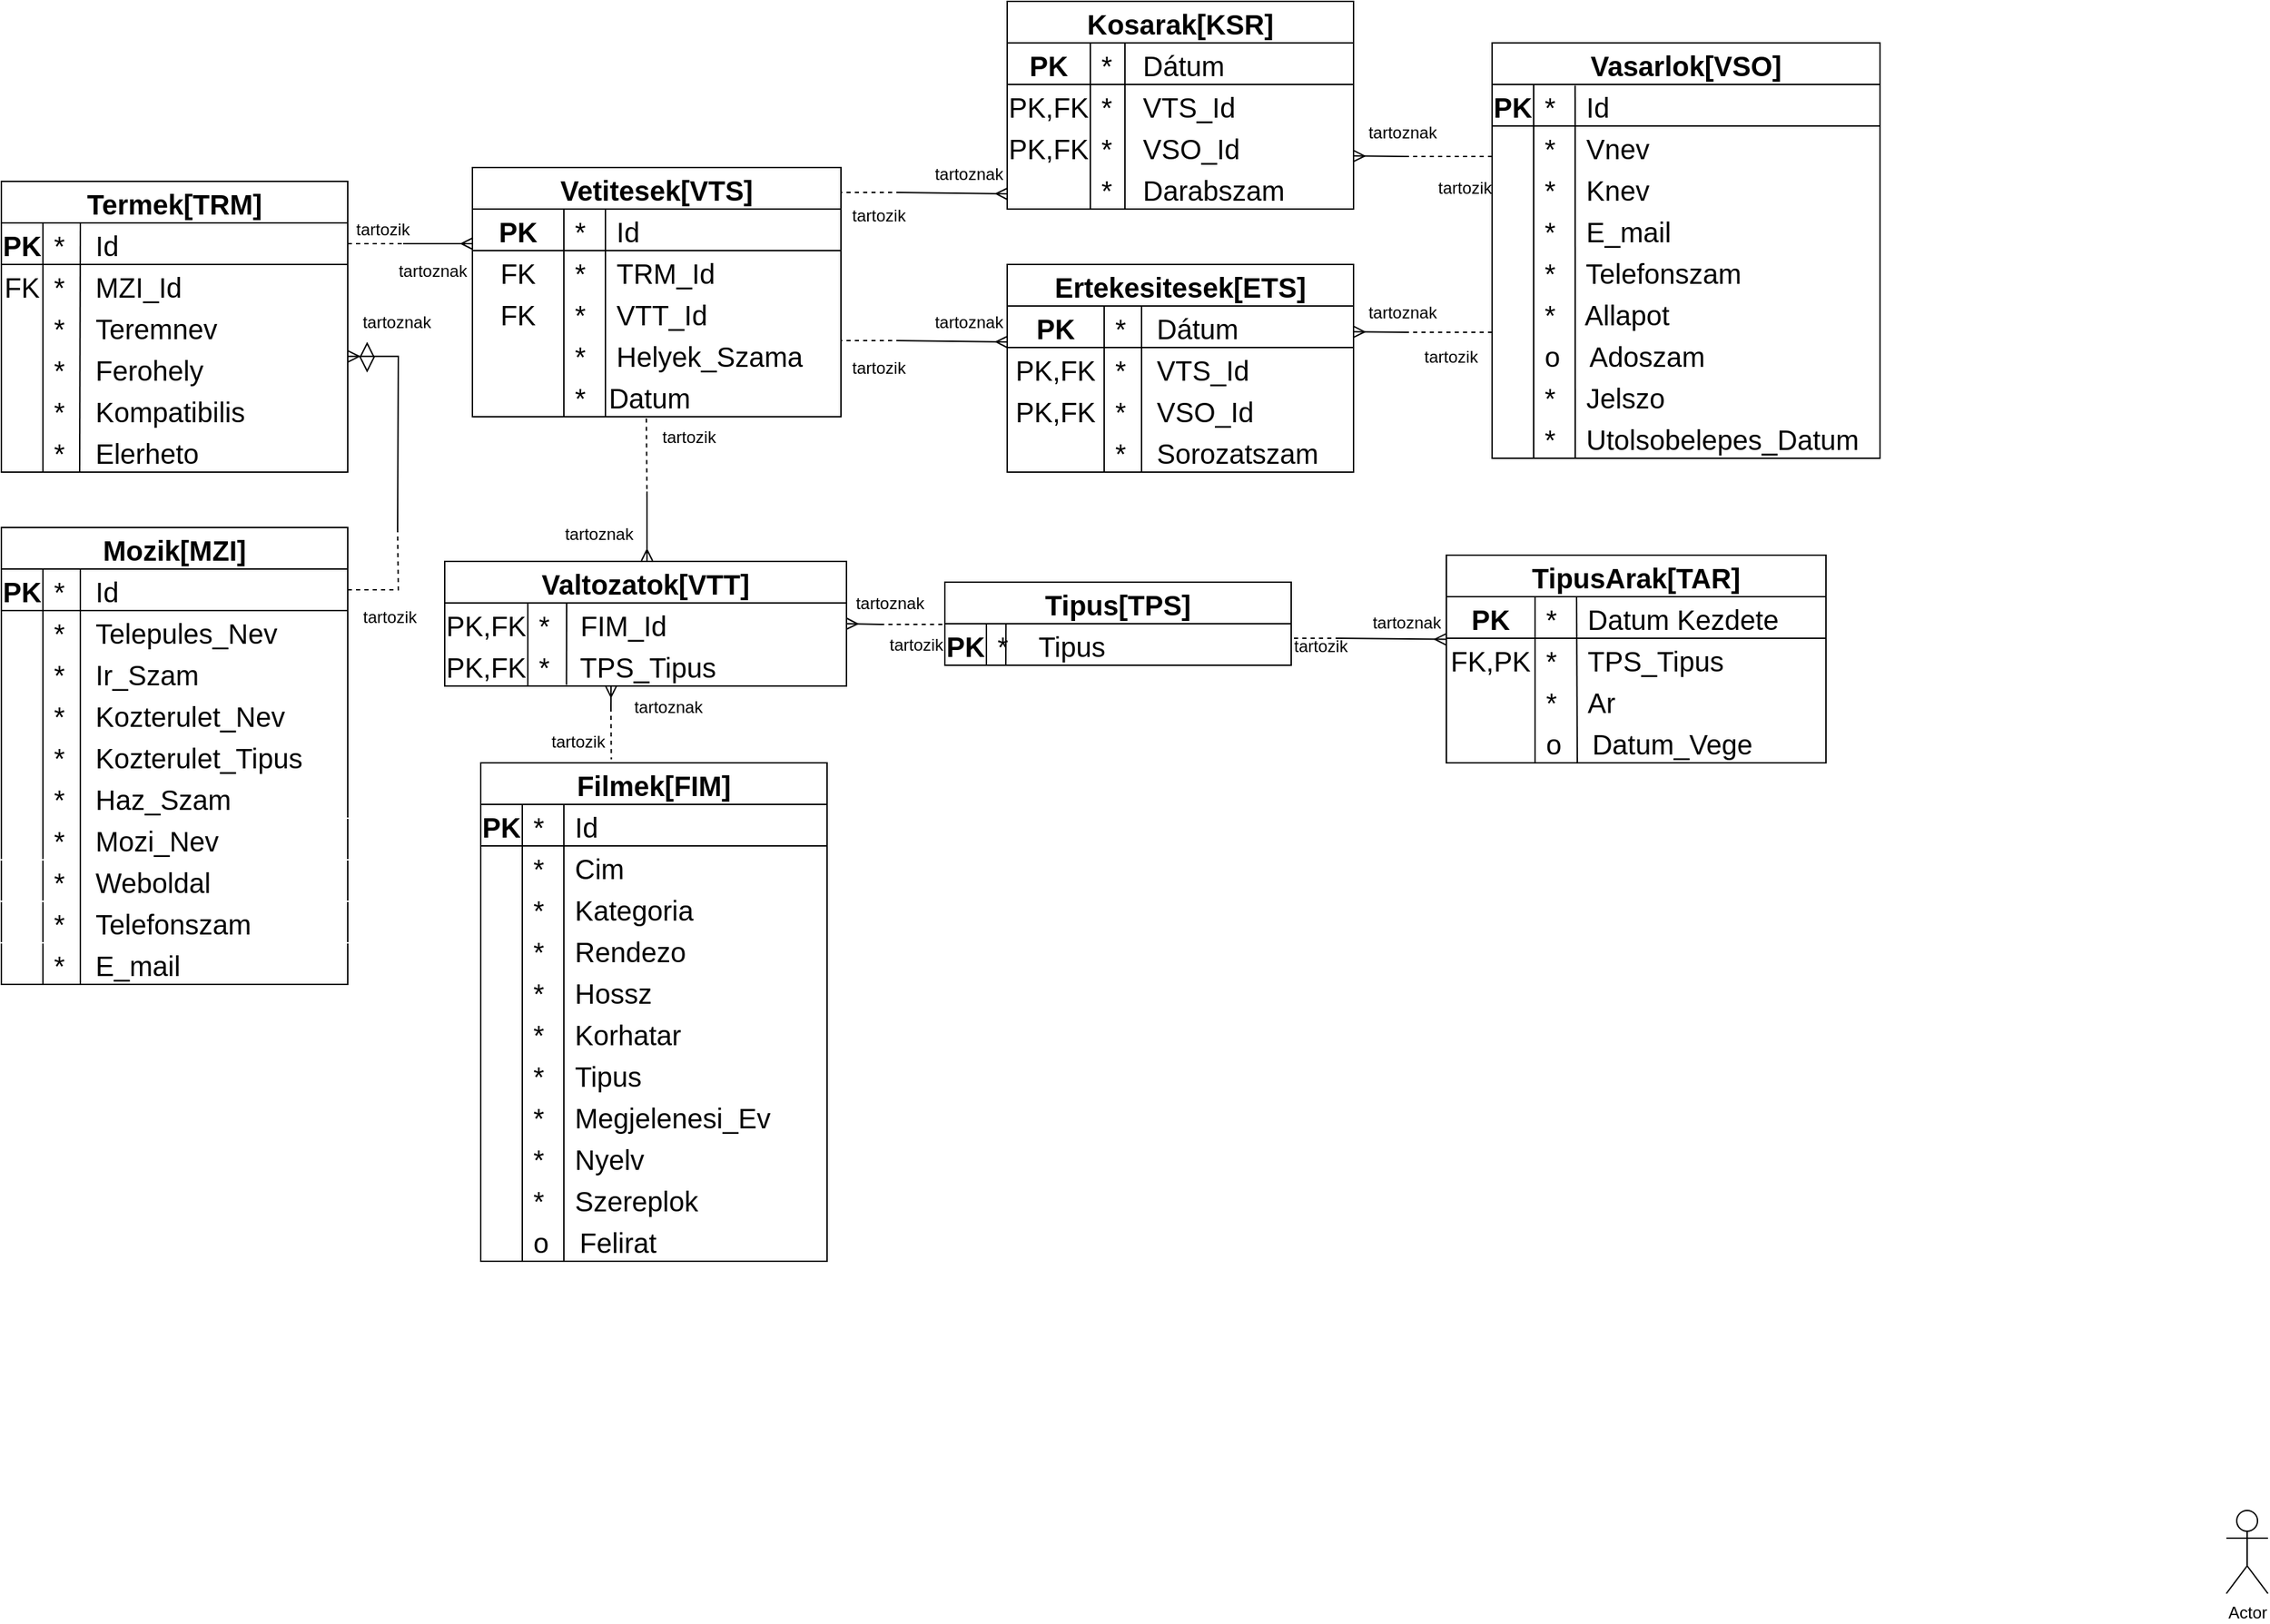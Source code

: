 <mxfile version="23.1.1" type="google">
  <diagram name="1 oldal" id="qx6h5vyslstL6WS1XeG8">
    <mxGraphModel grid="1" page="1" gridSize="10" guides="1" tooltips="1" connect="1" arrows="1" fold="1" pageScale="1" pageWidth="827" pageHeight="1169" math="0" shadow="0">
      <root>
        <mxCell id="0" />
        <mxCell id="1" parent="0" />
        <mxCell id="4TCma4b3LjnbhIfrWzFZ-12" value="Actor" style="shape=umlActor;verticalLabelPosition=bottom;verticalAlign=top;html=1;outlineConnect=0;" vertex="1" parent="1">
          <mxGeometry x="1720" y="1200" width="30" height="60" as="geometry" />
        </mxCell>
        <mxCell id="SmfIkS_Jg9Iajn8DQZPN-233" value="Filmek[FIM]" style="shape=table;startSize=30;container=1;collapsible=1;childLayout=tableLayout;fixedRows=1;rowLines=0;fontStyle=1;align=center;resizeLast=1;fontSize=20;" vertex="1" parent="1">
          <mxGeometry x="460" y="660" width="250" height="360" as="geometry">
            <mxRectangle x="434" y="70" width="70" height="30" as="alternateBounds" />
          </mxGeometry>
        </mxCell>
        <mxCell id="SmfIkS_Jg9Iajn8DQZPN-234" value="" style="shape=partialRectangle;collapsible=0;dropTarget=0;pointerEvents=0;fillColor=none;points=[[0,0.5],[1,0.5]];portConstraint=eastwest;top=0;left=0;right=0;bottom=1;fontSize=20;" vertex="1" parent="SmfIkS_Jg9Iajn8DQZPN-233">
          <mxGeometry y="30" width="250" height="30" as="geometry" />
        </mxCell>
        <mxCell id="SmfIkS_Jg9Iajn8DQZPN-235" value="PK" style="shape=partialRectangle;overflow=hidden;connectable=0;fillColor=none;top=0;left=0;bottom=0;right=0;fontStyle=1;fontSize=20;" vertex="1" parent="SmfIkS_Jg9Iajn8DQZPN-234">
          <mxGeometry width="30" height="30" as="geometry">
            <mxRectangle width="30" height="30" as="alternateBounds" />
          </mxGeometry>
        </mxCell>
        <mxCell id="SmfIkS_Jg9Iajn8DQZPN-236" value="*    Id" style="shape=partialRectangle;overflow=hidden;connectable=0;fillColor=none;top=0;left=0;bottom=0;right=0;align=left;spacingLeft=6;fontStyle=0;fontSize=20;" vertex="1" parent="SmfIkS_Jg9Iajn8DQZPN-234">
          <mxGeometry x="30" width="220" height="30" as="geometry">
            <mxRectangle width="220" height="30" as="alternateBounds" />
          </mxGeometry>
        </mxCell>
        <mxCell id="SmfIkS_Jg9Iajn8DQZPN-237" value="" style="shape=partialRectangle;collapsible=0;dropTarget=0;pointerEvents=0;fillColor=none;points=[[0,0.5],[1,0.5]];portConstraint=eastwest;top=0;left=0;right=0;bottom=0;fontSize=20;" vertex="1" parent="SmfIkS_Jg9Iajn8DQZPN-233">
          <mxGeometry y="60" width="250" height="30" as="geometry" />
        </mxCell>
        <mxCell id="SmfIkS_Jg9Iajn8DQZPN-238" value="" style="shape=partialRectangle;overflow=hidden;connectable=0;fillColor=none;top=0;left=0;bottom=0;right=0;fontSize=20;" vertex="1" parent="SmfIkS_Jg9Iajn8DQZPN-237">
          <mxGeometry width="30" height="30" as="geometry">
            <mxRectangle width="30" height="30" as="alternateBounds" />
          </mxGeometry>
        </mxCell>
        <mxCell id="SmfIkS_Jg9Iajn8DQZPN-239" value="*    Cim" style="shape=partialRectangle;overflow=hidden;connectable=0;fillColor=none;top=0;left=0;bottom=0;right=0;align=left;spacingLeft=6;fontSize=20;" vertex="1" parent="SmfIkS_Jg9Iajn8DQZPN-237">
          <mxGeometry x="30" width="220" height="30" as="geometry">
            <mxRectangle width="220" height="30" as="alternateBounds" />
          </mxGeometry>
        </mxCell>
        <mxCell id="SmfIkS_Jg9Iajn8DQZPN-240" value="" style="shape=partialRectangle;collapsible=0;dropTarget=0;pointerEvents=0;fillColor=none;points=[[0,0.5],[1,0.5]];portConstraint=eastwest;top=0;left=0;right=0;bottom=0;fontSize=20;" vertex="1" parent="SmfIkS_Jg9Iajn8DQZPN-233">
          <mxGeometry y="90" width="250" height="30" as="geometry" />
        </mxCell>
        <mxCell id="SmfIkS_Jg9Iajn8DQZPN-241" value="" style="shape=partialRectangle;overflow=hidden;connectable=0;fillColor=none;top=0;left=0;bottom=0;right=0;fontSize=20;" vertex="1" parent="SmfIkS_Jg9Iajn8DQZPN-240">
          <mxGeometry width="30" height="30" as="geometry">
            <mxRectangle width="30" height="30" as="alternateBounds" />
          </mxGeometry>
        </mxCell>
        <mxCell id="SmfIkS_Jg9Iajn8DQZPN-242" value="*    Kategoria" style="shape=partialRectangle;overflow=hidden;connectable=0;fillColor=none;top=0;left=0;bottom=0;right=0;align=left;spacingLeft=6;fontSize=20;" vertex="1" parent="SmfIkS_Jg9Iajn8DQZPN-240">
          <mxGeometry x="30" width="220" height="30" as="geometry">
            <mxRectangle width="220" height="30" as="alternateBounds" />
          </mxGeometry>
        </mxCell>
        <mxCell id="SmfIkS_Jg9Iajn8DQZPN-243" value="" style="shape=partialRectangle;collapsible=0;dropTarget=0;pointerEvents=0;fillColor=none;points=[[0,0.5],[1,0.5]];portConstraint=eastwest;top=0;left=0;right=0;bottom=0;fontSize=20;" vertex="1" parent="SmfIkS_Jg9Iajn8DQZPN-233">
          <mxGeometry y="120" width="250" height="30" as="geometry" />
        </mxCell>
        <mxCell id="SmfIkS_Jg9Iajn8DQZPN-244" value="" style="shape=partialRectangle;overflow=hidden;connectable=0;fillColor=none;top=0;left=0;bottom=0;right=0;fontSize=20;" vertex="1" parent="SmfIkS_Jg9Iajn8DQZPN-243">
          <mxGeometry width="30" height="30" as="geometry">
            <mxRectangle width="30" height="30" as="alternateBounds" />
          </mxGeometry>
        </mxCell>
        <mxCell id="SmfIkS_Jg9Iajn8DQZPN-245" value="*    Rendezo" style="shape=partialRectangle;overflow=hidden;connectable=0;fillColor=none;top=0;left=0;bottom=0;right=0;align=left;spacingLeft=6;fontSize=20;" vertex="1" parent="SmfIkS_Jg9Iajn8DQZPN-243">
          <mxGeometry x="30" width="220" height="30" as="geometry">
            <mxRectangle width="220" height="30" as="alternateBounds" />
          </mxGeometry>
        </mxCell>
        <mxCell id="SmfIkS_Jg9Iajn8DQZPN-246" value="" style="shape=partialRectangle;collapsible=0;dropTarget=0;pointerEvents=0;fillColor=none;points=[[0,0.5],[1,0.5]];portConstraint=eastwest;top=0;left=0;right=0;bottom=0;fontSize=20;" vertex="1" parent="SmfIkS_Jg9Iajn8DQZPN-233">
          <mxGeometry y="150" width="250" height="30" as="geometry" />
        </mxCell>
        <mxCell id="SmfIkS_Jg9Iajn8DQZPN-247" value="" style="shape=partialRectangle;overflow=hidden;connectable=0;fillColor=none;top=0;left=0;bottom=0;right=0;fontSize=20;" vertex="1" parent="SmfIkS_Jg9Iajn8DQZPN-246">
          <mxGeometry width="30" height="30" as="geometry">
            <mxRectangle width="30" height="30" as="alternateBounds" />
          </mxGeometry>
        </mxCell>
        <mxCell id="SmfIkS_Jg9Iajn8DQZPN-248" value="*    Hossz" style="shape=partialRectangle;overflow=hidden;connectable=0;fillColor=none;top=0;left=0;bottom=0;right=0;align=left;spacingLeft=6;fontSize=20;" vertex="1" parent="SmfIkS_Jg9Iajn8DQZPN-246">
          <mxGeometry x="30" width="220" height="30" as="geometry">
            <mxRectangle width="220" height="30" as="alternateBounds" />
          </mxGeometry>
        </mxCell>
        <mxCell id="SmfIkS_Jg9Iajn8DQZPN-249" value="" style="shape=partialRectangle;collapsible=0;dropTarget=0;pointerEvents=0;fillColor=none;points=[[0,0.5],[1,0.5]];portConstraint=eastwest;top=0;left=0;right=0;bottom=0;fontSize=20;" vertex="1" parent="SmfIkS_Jg9Iajn8DQZPN-233">
          <mxGeometry y="180" width="250" height="30" as="geometry" />
        </mxCell>
        <mxCell id="SmfIkS_Jg9Iajn8DQZPN-250" value="" style="shape=partialRectangle;overflow=hidden;connectable=0;fillColor=none;top=0;left=0;bottom=0;right=0;fontSize=20;" vertex="1" parent="SmfIkS_Jg9Iajn8DQZPN-249">
          <mxGeometry width="30" height="30" as="geometry">
            <mxRectangle width="30" height="30" as="alternateBounds" />
          </mxGeometry>
        </mxCell>
        <mxCell id="SmfIkS_Jg9Iajn8DQZPN-251" value="*    Korhatar" style="shape=partialRectangle;overflow=hidden;connectable=0;fillColor=none;top=0;left=0;bottom=0;right=0;align=left;spacingLeft=6;fontSize=20;" vertex="1" parent="SmfIkS_Jg9Iajn8DQZPN-249">
          <mxGeometry x="30" width="220" height="30" as="geometry">
            <mxRectangle width="220" height="30" as="alternateBounds" />
          </mxGeometry>
        </mxCell>
        <mxCell id="SmfIkS_Jg9Iajn8DQZPN-252" value="" style="shape=partialRectangle;collapsible=0;dropTarget=0;pointerEvents=0;fillColor=none;points=[[0,0.5],[1,0.5]];portConstraint=eastwest;top=0;left=0;right=0;bottom=0;fontSize=20;" vertex="1" parent="SmfIkS_Jg9Iajn8DQZPN-233">
          <mxGeometry y="210" width="250" height="30" as="geometry" />
        </mxCell>
        <mxCell id="SmfIkS_Jg9Iajn8DQZPN-253" value="" style="shape=partialRectangle;overflow=hidden;connectable=0;fillColor=none;top=0;left=0;bottom=0;right=0;fontSize=20;" vertex="1" parent="SmfIkS_Jg9Iajn8DQZPN-252">
          <mxGeometry width="30" height="30" as="geometry">
            <mxRectangle width="30" height="30" as="alternateBounds" />
          </mxGeometry>
        </mxCell>
        <mxCell id="SmfIkS_Jg9Iajn8DQZPN-254" value="*    Tipus" style="shape=partialRectangle;overflow=hidden;connectable=0;fillColor=none;top=0;left=0;bottom=0;right=0;align=left;spacingLeft=6;fontSize=20;" vertex="1" parent="SmfIkS_Jg9Iajn8DQZPN-252">
          <mxGeometry x="30" width="220" height="30" as="geometry">
            <mxRectangle width="220" height="30" as="alternateBounds" />
          </mxGeometry>
        </mxCell>
        <mxCell id="SmfIkS_Jg9Iajn8DQZPN-255" value="" style="shape=partialRectangle;collapsible=0;dropTarget=0;pointerEvents=0;fillColor=none;points=[[0,0.5],[1,0.5]];portConstraint=eastwest;top=0;left=0;right=0;bottom=0;fontSize=20;" vertex="1" parent="SmfIkS_Jg9Iajn8DQZPN-233">
          <mxGeometry y="240" width="250" height="30" as="geometry" />
        </mxCell>
        <mxCell id="SmfIkS_Jg9Iajn8DQZPN-256" value="" style="shape=partialRectangle;overflow=hidden;connectable=0;fillColor=none;top=0;left=0;bottom=0;right=0;fontSize=20;" vertex="1" parent="SmfIkS_Jg9Iajn8DQZPN-255">
          <mxGeometry width="30" height="30" as="geometry">
            <mxRectangle width="30" height="30" as="alternateBounds" />
          </mxGeometry>
        </mxCell>
        <mxCell id="SmfIkS_Jg9Iajn8DQZPN-257" value="*    Megjelenesi_Ev" style="shape=partialRectangle;overflow=hidden;connectable=0;fillColor=none;top=0;left=0;bottom=0;right=0;align=left;spacingLeft=6;fontSize=20;" vertex="1" parent="SmfIkS_Jg9Iajn8DQZPN-255">
          <mxGeometry x="30" width="220" height="30" as="geometry">
            <mxRectangle width="220" height="30" as="alternateBounds" />
          </mxGeometry>
        </mxCell>
        <mxCell id="SmfIkS_Jg9Iajn8DQZPN-258" value="" style="shape=partialRectangle;collapsible=0;dropTarget=0;pointerEvents=0;fillColor=none;points=[[0,0.5],[1,0.5]];portConstraint=eastwest;top=0;left=0;right=0;bottom=0;fontSize=20;" vertex="1" parent="SmfIkS_Jg9Iajn8DQZPN-233">
          <mxGeometry y="270" width="250" height="30" as="geometry" />
        </mxCell>
        <mxCell id="SmfIkS_Jg9Iajn8DQZPN-259" value="" style="shape=partialRectangle;overflow=hidden;connectable=0;fillColor=none;top=0;left=0;bottom=0;right=0;fontSize=20;" vertex="1" parent="SmfIkS_Jg9Iajn8DQZPN-258">
          <mxGeometry width="30" height="30" as="geometry">
            <mxRectangle width="30" height="30" as="alternateBounds" />
          </mxGeometry>
        </mxCell>
        <mxCell id="SmfIkS_Jg9Iajn8DQZPN-260" value="*    Nyelv" style="shape=partialRectangle;overflow=hidden;connectable=0;fillColor=none;top=0;left=0;bottom=0;right=0;align=left;spacingLeft=6;fontSize=20;" vertex="1" parent="SmfIkS_Jg9Iajn8DQZPN-258">
          <mxGeometry x="30" width="220" height="30" as="geometry">
            <mxRectangle width="220" height="30" as="alternateBounds" />
          </mxGeometry>
        </mxCell>
        <mxCell id="SmfIkS_Jg9Iajn8DQZPN-261" value="" style="shape=partialRectangle;collapsible=0;dropTarget=0;pointerEvents=0;fillColor=none;points=[[0,0.5],[1,0.5]];portConstraint=eastwest;top=0;left=0;right=0;bottom=0;fontSize=20;" vertex="1" parent="SmfIkS_Jg9Iajn8DQZPN-233">
          <mxGeometry y="300" width="250" height="30" as="geometry" />
        </mxCell>
        <mxCell id="SmfIkS_Jg9Iajn8DQZPN-262" value="" style="shape=partialRectangle;overflow=hidden;connectable=0;fillColor=none;top=0;left=0;bottom=0;right=0;fontSize=20;" vertex="1" parent="SmfIkS_Jg9Iajn8DQZPN-261">
          <mxGeometry width="30" height="30" as="geometry">
            <mxRectangle width="30" height="30" as="alternateBounds" />
          </mxGeometry>
        </mxCell>
        <mxCell id="SmfIkS_Jg9Iajn8DQZPN-263" value="*    Szereplok" style="shape=partialRectangle;overflow=hidden;connectable=0;fillColor=none;top=0;left=0;bottom=0;right=0;align=left;spacingLeft=6;fontSize=20;" vertex="1" parent="SmfIkS_Jg9Iajn8DQZPN-261">
          <mxGeometry x="30" width="220" height="30" as="geometry">
            <mxRectangle width="220" height="30" as="alternateBounds" />
          </mxGeometry>
        </mxCell>
        <mxCell id="SmfIkS_Jg9Iajn8DQZPN-264" value="" style="shape=partialRectangle;collapsible=0;dropTarget=0;pointerEvents=0;fillColor=none;points=[[0,0.5],[1,0.5]];portConstraint=eastwest;top=0;left=0;right=0;bottom=0;fontSize=20;" vertex="1" parent="SmfIkS_Jg9Iajn8DQZPN-233">
          <mxGeometry y="330" width="250" height="30" as="geometry" />
        </mxCell>
        <mxCell id="SmfIkS_Jg9Iajn8DQZPN-265" value="" style="shape=partialRectangle;overflow=hidden;connectable=0;fillColor=none;top=0;left=0;bottom=0;right=0;fontSize=20;" vertex="1" parent="SmfIkS_Jg9Iajn8DQZPN-264">
          <mxGeometry width="30" height="30" as="geometry">
            <mxRectangle width="30" height="30" as="alternateBounds" />
          </mxGeometry>
        </mxCell>
        <mxCell id="SmfIkS_Jg9Iajn8DQZPN-266" value="o    Felirat" style="shape=partialRectangle;overflow=hidden;connectable=0;fillColor=none;top=0;left=0;bottom=0;right=0;align=left;spacingLeft=6;fontSize=20;" vertex="1" parent="SmfIkS_Jg9Iajn8DQZPN-264">
          <mxGeometry x="30" width="220" height="30" as="geometry">
            <mxRectangle width="220" height="30" as="alternateBounds" />
          </mxGeometry>
        </mxCell>
        <object label="Mozik[MZI]" k="" id="SmfIkS_Jg9Iajn8DQZPN-267">
          <mxCell style="shape=table;startSize=30;container=1;collapsible=1;childLayout=tableLayout;fixedRows=1;rowLines=0;fontStyle=1;align=center;resizeLast=1;strokeColor=default;fontSize=20;strokeWidth=1;perimeterSpacing=0;rounded=0;shadow=0;swimlaneLine=1;columnLines=1;horizontal=1;top=1;bottom=1;" vertex="1" parent="1">
            <mxGeometry x="114" y="490" width="250" height="330" as="geometry" />
          </mxCell>
        </object>
        <mxCell id="SmfIkS_Jg9Iajn8DQZPN-268" value="" style="shape=partialRectangle;collapsible=0;dropTarget=0;pointerEvents=0;fillColor=none;points=[[0,0.5],[1,0.5]];portConstraint=eastwest;top=0;left=0;right=0;bottom=1;fontSize=20;" vertex="1" parent="SmfIkS_Jg9Iajn8DQZPN-267">
          <mxGeometry y="30" width="250" height="30" as="geometry" />
        </mxCell>
        <mxCell id="SmfIkS_Jg9Iajn8DQZPN-269" value="PK" style="shape=partialRectangle;overflow=hidden;connectable=0;fillColor=none;top=0;left=0;bottom=0;right=0;fontStyle=1;fontSize=20;" vertex="1" parent="SmfIkS_Jg9Iajn8DQZPN-268">
          <mxGeometry width="30" height="30" as="geometry">
            <mxRectangle width="30" height="30" as="alternateBounds" />
          </mxGeometry>
        </mxCell>
        <mxCell id="SmfIkS_Jg9Iajn8DQZPN-270" value="*    Id" style="shape=partialRectangle;overflow=hidden;connectable=0;fillColor=none;top=0;left=0;bottom=0;right=0;align=left;spacingLeft=6;fontStyle=0;fontSize=20;" vertex="1" parent="SmfIkS_Jg9Iajn8DQZPN-268">
          <mxGeometry x="30" width="220" height="30" as="geometry">
            <mxRectangle width="220" height="30" as="alternateBounds" />
          </mxGeometry>
        </mxCell>
        <mxCell id="SmfIkS_Jg9Iajn8DQZPN-271" value="" style="shape=partialRectangle;collapsible=0;dropTarget=0;pointerEvents=0;fillColor=none;points=[[0,0.5],[1,0.5]];portConstraint=eastwest;top=0;left=0;right=0;bottom=0;fontSize=20;" vertex="1" parent="SmfIkS_Jg9Iajn8DQZPN-267">
          <mxGeometry y="60" width="250" height="30" as="geometry" />
        </mxCell>
        <mxCell id="SmfIkS_Jg9Iajn8DQZPN-272" value="" style="shape=partialRectangle;overflow=hidden;connectable=0;fillColor=none;top=0;left=0;bottom=0;right=0;fontSize=20;" vertex="1" parent="SmfIkS_Jg9Iajn8DQZPN-271">
          <mxGeometry width="30" height="30" as="geometry">
            <mxRectangle width="30" height="30" as="alternateBounds" />
          </mxGeometry>
        </mxCell>
        <mxCell id="SmfIkS_Jg9Iajn8DQZPN-273" value="*    Telepules_Nev" style="shape=partialRectangle;overflow=hidden;connectable=0;fillColor=none;top=0;left=0;bottom=0;right=0;align=left;spacingLeft=6;fontSize=20;" vertex="1" parent="SmfIkS_Jg9Iajn8DQZPN-271">
          <mxGeometry x="30" width="220" height="30" as="geometry">
            <mxRectangle width="220" height="30" as="alternateBounds" />
          </mxGeometry>
        </mxCell>
        <mxCell id="SmfIkS_Jg9Iajn8DQZPN-274" value="" style="shape=partialRectangle;collapsible=0;dropTarget=0;pointerEvents=0;fillColor=none;points=[[0,0.5],[1,0.5]];portConstraint=eastwest;top=0;left=0;right=0;bottom=0;fontSize=20;" vertex="1" parent="SmfIkS_Jg9Iajn8DQZPN-267">
          <mxGeometry y="90" width="250" height="30" as="geometry" />
        </mxCell>
        <mxCell id="SmfIkS_Jg9Iajn8DQZPN-275" value="" style="shape=partialRectangle;overflow=hidden;connectable=0;fillColor=none;top=0;left=0;bottom=0;right=0;fontSize=20;" vertex="1" parent="SmfIkS_Jg9Iajn8DQZPN-274">
          <mxGeometry width="30" height="30" as="geometry">
            <mxRectangle width="30" height="30" as="alternateBounds" />
          </mxGeometry>
        </mxCell>
        <mxCell id="SmfIkS_Jg9Iajn8DQZPN-276" value="*    Ir_Szam" style="shape=partialRectangle;overflow=hidden;connectable=0;fillColor=none;top=0;left=0;bottom=0;right=0;align=left;spacingLeft=6;fontSize=20;" vertex="1" parent="SmfIkS_Jg9Iajn8DQZPN-274">
          <mxGeometry x="30" width="220" height="30" as="geometry">
            <mxRectangle width="220" height="30" as="alternateBounds" />
          </mxGeometry>
        </mxCell>
        <mxCell id="SmfIkS_Jg9Iajn8DQZPN-277" value="" style="shape=partialRectangle;collapsible=0;dropTarget=0;pointerEvents=0;fillColor=none;points=[[0,0.5],[1,0.5]];portConstraint=eastwest;top=0;left=0;right=0;bottom=0;fontSize=20;" vertex="1" parent="SmfIkS_Jg9Iajn8DQZPN-267">
          <mxGeometry y="120" width="250" height="30" as="geometry" />
        </mxCell>
        <mxCell id="SmfIkS_Jg9Iajn8DQZPN-278" value="" style="shape=partialRectangle;overflow=hidden;connectable=0;fillColor=none;top=0;left=0;bottom=0;right=0;fontSize=20;" vertex="1" parent="SmfIkS_Jg9Iajn8DQZPN-277">
          <mxGeometry width="30" height="30" as="geometry">
            <mxRectangle width="30" height="30" as="alternateBounds" />
          </mxGeometry>
        </mxCell>
        <mxCell id="SmfIkS_Jg9Iajn8DQZPN-279" value="*    Kozterulet_Nev" style="shape=partialRectangle;overflow=hidden;connectable=0;fillColor=none;top=0;left=0;bottom=0;right=0;align=left;spacingLeft=6;fontSize=20;" vertex="1" parent="SmfIkS_Jg9Iajn8DQZPN-277">
          <mxGeometry x="30" width="220" height="30" as="geometry">
            <mxRectangle width="220" height="30" as="alternateBounds" />
          </mxGeometry>
        </mxCell>
        <mxCell id="SmfIkS_Jg9Iajn8DQZPN-280" value="" style="shape=partialRectangle;collapsible=0;dropTarget=0;pointerEvents=0;fillColor=none;points=[[0,0.5],[1,0.5]];portConstraint=eastwest;top=0;left=0;right=0;bottom=0;fontSize=20;" vertex="1" parent="SmfIkS_Jg9Iajn8DQZPN-267">
          <mxGeometry y="150" width="250" height="30" as="geometry" />
        </mxCell>
        <mxCell id="SmfIkS_Jg9Iajn8DQZPN-281" value="" style="shape=partialRectangle;overflow=hidden;connectable=0;fillColor=none;top=0;left=0;bottom=0;right=0;fontSize=20;" vertex="1" parent="SmfIkS_Jg9Iajn8DQZPN-280">
          <mxGeometry width="30" height="30" as="geometry">
            <mxRectangle width="30" height="30" as="alternateBounds" />
          </mxGeometry>
        </mxCell>
        <mxCell id="SmfIkS_Jg9Iajn8DQZPN-282" value="*    Kozterulet_Tipus" style="shape=partialRectangle;overflow=hidden;connectable=0;fillColor=none;top=0;left=0;bottom=0;right=0;align=left;spacingLeft=6;fontSize=20;strokeColor=default;" vertex="1" parent="SmfIkS_Jg9Iajn8DQZPN-280">
          <mxGeometry x="30" width="220" height="30" as="geometry">
            <mxRectangle width="220" height="30" as="alternateBounds" />
          </mxGeometry>
        </mxCell>
        <mxCell id="SmfIkS_Jg9Iajn8DQZPN-283" value="" style="shape=partialRectangle;collapsible=0;dropTarget=0;pointerEvents=0;fillColor=none;points=[[0,0.5],[1,0.5]];portConstraint=eastwest;top=0;left=0;right=0;bottom=1;movable=1;resizable=1;rotatable=1;deletable=1;editable=1;locked=0;connectable=1;fontSize=20;strokeColor=#FFFFFF;dashed=1;" vertex="1" parent="SmfIkS_Jg9Iajn8DQZPN-267">
          <mxGeometry y="180" width="250" height="30" as="geometry" />
        </mxCell>
        <mxCell id="SmfIkS_Jg9Iajn8DQZPN-284" value="" style="shape=partialRectangle;overflow=hidden;connectable=0;fillColor=none;top=0;left=0;bottom=0;right=0;fontStyle=0;fontSize=20;" vertex="1" parent="SmfIkS_Jg9Iajn8DQZPN-283">
          <mxGeometry width="30" height="30" as="geometry">
            <mxRectangle width="30" height="30" as="alternateBounds" />
          </mxGeometry>
        </mxCell>
        <mxCell id="SmfIkS_Jg9Iajn8DQZPN-285" value="*    Haz_Szam" style="shape=partialRectangle;overflow=hidden;connectable=1;fillColor=none;top=0;left=0;bottom=0;right=0;align=left;spacingLeft=6;fontStyle=0;movable=1;resizable=1;rotatable=1;deletable=1;editable=1;locked=0;fontSize=20;" vertex="1" parent="SmfIkS_Jg9Iajn8DQZPN-283">
          <mxGeometry x="30" width="220" height="30" as="geometry">
            <mxRectangle width="220" height="30" as="alternateBounds" />
          </mxGeometry>
        </mxCell>
        <mxCell id="SmfIkS_Jg9Iajn8DQZPN-286" value="" style="shape=partialRectangle;collapsible=0;dropTarget=0;pointerEvents=0;fillColor=none;points=[[0,0.5],[1,0.5]];portConstraint=eastwest;top=0;left=0;right=0;bottom=1;movable=1;resizable=1;rotatable=1;deletable=1;editable=1;locked=0;connectable=1;strokeColor=#FFFFFF;fontSize=20;" vertex="1" parent="SmfIkS_Jg9Iajn8DQZPN-267">
          <mxGeometry y="210" width="250" height="30" as="geometry" />
        </mxCell>
        <mxCell id="SmfIkS_Jg9Iajn8DQZPN-287" value="" style="shape=partialRectangle;overflow=hidden;connectable=0;fillColor=none;top=0;left=0;bottom=0;right=0;fontStyle=0;fontSize=20;" vertex="1" parent="SmfIkS_Jg9Iajn8DQZPN-286">
          <mxGeometry width="30" height="30" as="geometry">
            <mxRectangle width="30" height="30" as="alternateBounds" />
          </mxGeometry>
        </mxCell>
        <mxCell id="SmfIkS_Jg9Iajn8DQZPN-288" value="*    Mozi_Nev" style="shape=partialRectangle;overflow=hidden;connectable=1;fillColor=none;top=0;left=0;bottom=0;right=0;align=left;spacingLeft=6;fontStyle=0;movable=1;resizable=1;rotatable=1;deletable=1;editable=1;locked=0;strokeColor=inherit;fontSize=20;" vertex="1" parent="SmfIkS_Jg9Iajn8DQZPN-286">
          <mxGeometry x="30" width="220" height="30" as="geometry">
            <mxRectangle width="220" height="30" as="alternateBounds" />
          </mxGeometry>
        </mxCell>
        <mxCell id="SmfIkS_Jg9Iajn8DQZPN-289" value="" style="shape=partialRectangle;collapsible=0;dropTarget=0;pointerEvents=0;fillColor=none;points=[[0,0.5],[1,0.5]];portConstraint=eastwest;top=0;left=0;right=0;bottom=1;movable=1;resizable=1;rotatable=1;deletable=1;editable=1;locked=0;connectable=1;fontSize=20;strokeColor=#FFFFFF;" vertex="1" parent="SmfIkS_Jg9Iajn8DQZPN-267">
          <mxGeometry y="240" width="250" height="30" as="geometry" />
        </mxCell>
        <mxCell id="SmfIkS_Jg9Iajn8DQZPN-290" value="" style="shape=partialRectangle;overflow=hidden;connectable=0;fillColor=none;top=0;left=0;bottom=0;right=0;fontStyle=0;fontSize=20;" vertex="1" parent="SmfIkS_Jg9Iajn8DQZPN-289">
          <mxGeometry width="30" height="30" as="geometry">
            <mxRectangle width="30" height="30" as="alternateBounds" />
          </mxGeometry>
        </mxCell>
        <mxCell id="SmfIkS_Jg9Iajn8DQZPN-291" value="*    Weboldal" style="shape=partialRectangle;overflow=hidden;connectable=1;fillColor=none;top=0;left=0;bottom=0;right=0;align=left;spacingLeft=6;fontStyle=0;movable=1;resizable=1;rotatable=1;deletable=1;editable=1;locked=0;strokeColor=inherit;fontSize=20;" vertex="1" parent="SmfIkS_Jg9Iajn8DQZPN-289">
          <mxGeometry x="30" width="220" height="30" as="geometry">
            <mxRectangle width="220" height="30" as="alternateBounds" />
          </mxGeometry>
        </mxCell>
        <mxCell id="SmfIkS_Jg9Iajn8DQZPN-292" value="" style="shape=partialRectangle;collapsible=0;dropTarget=0;pointerEvents=0;fillColor=none;points=[[0,0.5],[1,0.5]];portConstraint=eastwest;top=0;left=0;right=0;bottom=1;movable=1;resizable=1;rotatable=1;deletable=1;editable=1;locked=0;connectable=1;fontSize=20;strokeColor=#FFFFFF;" vertex="1" parent="SmfIkS_Jg9Iajn8DQZPN-267">
          <mxGeometry y="270" width="250" height="30" as="geometry" />
        </mxCell>
        <mxCell id="SmfIkS_Jg9Iajn8DQZPN-293" value="" style="shape=partialRectangle;overflow=hidden;connectable=0;fillColor=none;top=0;left=0;bottom=0;right=0;fontStyle=0;fontSize=20;" vertex="1" parent="SmfIkS_Jg9Iajn8DQZPN-292">
          <mxGeometry width="30" height="30" as="geometry">
            <mxRectangle width="30" height="30" as="alternateBounds" />
          </mxGeometry>
        </mxCell>
        <mxCell id="SmfIkS_Jg9Iajn8DQZPN-294" value="*    Telefonszam" style="shape=partialRectangle;overflow=hidden;connectable=1;fillColor=none;top=0;left=0;bottom=0;right=0;align=left;spacingLeft=6;fontStyle=0;movable=1;resizable=1;rotatable=1;deletable=1;editable=1;locked=0;strokeColor=inherit;fontSize=20;" vertex="1" parent="SmfIkS_Jg9Iajn8DQZPN-292">
          <mxGeometry x="30" width="220" height="30" as="geometry">
            <mxRectangle width="220" height="30" as="alternateBounds" />
          </mxGeometry>
        </mxCell>
        <mxCell id="SmfIkS_Jg9Iajn8DQZPN-295" value="" style="shape=partialRectangle;collapsible=0;dropTarget=0;pointerEvents=0;fillColor=none;points=[[0,0.5],[1,0.5]];portConstraint=eastwest;top=0;left=0;right=0;bottom=1;movable=1;resizable=1;rotatable=1;deletable=1;editable=1;locked=0;connectable=1;fontSize=20;" vertex="1" parent="SmfIkS_Jg9Iajn8DQZPN-267">
          <mxGeometry y="300" width="250" height="30" as="geometry" />
        </mxCell>
        <mxCell id="SmfIkS_Jg9Iajn8DQZPN-296" value="" style="shape=partialRectangle;overflow=hidden;connectable=0;fillColor=none;top=0;left=0;bottom=0;right=0;fontStyle=0;fontSize=20;" vertex="1" parent="SmfIkS_Jg9Iajn8DQZPN-295">
          <mxGeometry width="30" height="30" as="geometry">
            <mxRectangle width="30" height="30" as="alternateBounds" />
          </mxGeometry>
        </mxCell>
        <mxCell id="SmfIkS_Jg9Iajn8DQZPN-297" value="*    E_mail" style="shape=partialRectangle;overflow=hidden;connectable=1;fillColor=none;top=0;left=0;bottom=0;right=0;align=left;spacingLeft=6;fontStyle=0;movable=1;resizable=1;rotatable=1;deletable=1;editable=1;locked=0;fontSize=20;" vertex="1" parent="SmfIkS_Jg9Iajn8DQZPN-295">
          <mxGeometry x="30" width="220" height="30" as="geometry">
            <mxRectangle width="220" height="30" as="alternateBounds" />
          </mxGeometry>
        </mxCell>
        <object label="Termek[TRM]" k="" id="SmfIkS_Jg9Iajn8DQZPN-298">
          <mxCell style="shape=table;startSize=30;container=1;collapsible=1;childLayout=tableLayout;fixedRows=1;rowLines=0;fontStyle=1;align=center;resizeLast=1;fontSize=20;" vertex="1" parent="1">
            <mxGeometry x="114" y="240" width="250" height="210" as="geometry">
              <mxRectangle x="120" y="410" width="110" height="30" as="alternateBounds" />
            </mxGeometry>
          </mxCell>
        </object>
        <mxCell id="SmfIkS_Jg9Iajn8DQZPN-299" value="" style="shape=partialRectangle;collapsible=0;dropTarget=0;pointerEvents=0;fillColor=none;points=[[0,0.5],[1,0.5]];portConstraint=eastwest;top=0;left=0;right=0;bottom=1;fontSize=20;" vertex="1" parent="SmfIkS_Jg9Iajn8DQZPN-298">
          <mxGeometry y="30" width="250" height="30" as="geometry" />
        </mxCell>
        <mxCell id="SmfIkS_Jg9Iajn8DQZPN-300" value="PK" style="shape=partialRectangle;overflow=hidden;connectable=0;fillColor=none;top=0;left=0;bottom=0;right=0;fontStyle=1;fontSize=20;" vertex="1" parent="SmfIkS_Jg9Iajn8DQZPN-299">
          <mxGeometry width="30" height="30" as="geometry">
            <mxRectangle width="30" height="30" as="alternateBounds" />
          </mxGeometry>
        </mxCell>
        <mxCell id="SmfIkS_Jg9Iajn8DQZPN-301" value="*    Id" style="shape=partialRectangle;overflow=hidden;connectable=0;fillColor=none;top=0;left=0;bottom=0;right=0;align=left;spacingLeft=6;fontStyle=0;fontSize=20;" vertex="1" parent="SmfIkS_Jg9Iajn8DQZPN-299">
          <mxGeometry x="30" width="220" height="30" as="geometry">
            <mxRectangle width="220" height="30" as="alternateBounds" />
          </mxGeometry>
        </mxCell>
        <mxCell id="SmfIkS_Jg9Iajn8DQZPN-302" value="" style="shape=partialRectangle;collapsible=0;dropTarget=0;pointerEvents=0;fillColor=none;points=[[0,0.5],[1,0.5]];portConstraint=eastwest;top=0;left=0;right=0;bottom=0;fontSize=20;" vertex="1" parent="SmfIkS_Jg9Iajn8DQZPN-298">
          <mxGeometry y="60" width="250" height="30" as="geometry" />
        </mxCell>
        <mxCell id="SmfIkS_Jg9Iajn8DQZPN-303" value="FK" style="shape=partialRectangle;overflow=hidden;connectable=0;fillColor=none;top=0;left=0;bottom=0;right=0;fontSize=20;" vertex="1" parent="SmfIkS_Jg9Iajn8DQZPN-302">
          <mxGeometry width="30" height="30" as="geometry">
            <mxRectangle width="30" height="30" as="alternateBounds" />
          </mxGeometry>
        </mxCell>
        <mxCell id="SmfIkS_Jg9Iajn8DQZPN-304" value="*    MZI_Id" style="shape=partialRectangle;overflow=hidden;connectable=0;fillColor=none;top=0;left=0;bottom=0;right=0;align=left;spacingLeft=6;fontSize=20;" vertex="1" parent="SmfIkS_Jg9Iajn8DQZPN-302">
          <mxGeometry x="30" width="220" height="30" as="geometry">
            <mxRectangle width="220" height="30" as="alternateBounds" />
          </mxGeometry>
        </mxCell>
        <mxCell id="SmfIkS_Jg9Iajn8DQZPN-305" value="" style="shape=partialRectangle;collapsible=0;dropTarget=0;pointerEvents=0;fillColor=none;points=[[0,0.5],[1,0.5]];portConstraint=eastwest;top=0;left=0;right=0;bottom=0;fontSize=20;" vertex="1" parent="SmfIkS_Jg9Iajn8DQZPN-298">
          <mxGeometry y="90" width="250" height="30" as="geometry" />
        </mxCell>
        <mxCell id="SmfIkS_Jg9Iajn8DQZPN-306" value="" style="shape=partialRectangle;overflow=hidden;connectable=0;fillColor=none;top=0;left=0;bottom=0;right=0;fontSize=20;" vertex="1" parent="SmfIkS_Jg9Iajn8DQZPN-305">
          <mxGeometry width="30" height="30" as="geometry">
            <mxRectangle width="30" height="30" as="alternateBounds" />
          </mxGeometry>
        </mxCell>
        <mxCell id="SmfIkS_Jg9Iajn8DQZPN-307" value="*    Teremnev" style="shape=partialRectangle;overflow=hidden;connectable=0;fillColor=none;top=0;left=0;bottom=0;right=0;align=left;spacingLeft=6;fontSize=20;" vertex="1" parent="SmfIkS_Jg9Iajn8DQZPN-305">
          <mxGeometry x="30" width="220" height="30" as="geometry">
            <mxRectangle width="220" height="30" as="alternateBounds" />
          </mxGeometry>
        </mxCell>
        <mxCell id="SmfIkS_Jg9Iajn8DQZPN-308" value="" style="shape=partialRectangle;collapsible=0;dropTarget=0;pointerEvents=0;fillColor=none;points=[[0,0.5],[1,0.5]];portConstraint=eastwest;top=0;left=0;right=0;bottom=0;fontSize=20;" vertex="1" parent="SmfIkS_Jg9Iajn8DQZPN-298">
          <mxGeometry y="120" width="250" height="30" as="geometry" />
        </mxCell>
        <mxCell id="SmfIkS_Jg9Iajn8DQZPN-309" value="" style="shape=partialRectangle;overflow=hidden;connectable=0;fillColor=none;top=0;left=0;bottom=0;right=0;fontSize=20;" vertex="1" parent="SmfIkS_Jg9Iajn8DQZPN-308">
          <mxGeometry width="30" height="30" as="geometry">
            <mxRectangle width="30" height="30" as="alternateBounds" />
          </mxGeometry>
        </mxCell>
        <mxCell id="SmfIkS_Jg9Iajn8DQZPN-310" value="*    Ferohely" style="shape=partialRectangle;overflow=hidden;connectable=0;fillColor=none;top=0;left=0;bottom=0;right=0;align=left;spacingLeft=6;fontSize=20;" vertex="1" parent="SmfIkS_Jg9Iajn8DQZPN-308">
          <mxGeometry x="30" width="220" height="30" as="geometry">
            <mxRectangle width="220" height="30" as="alternateBounds" />
          </mxGeometry>
        </mxCell>
        <mxCell id="SmfIkS_Jg9Iajn8DQZPN-311" value="" style="shape=partialRectangle;collapsible=0;dropTarget=0;pointerEvents=0;fillColor=none;points=[[0,0.5],[1,0.5]];portConstraint=eastwest;top=0;left=0;right=0;bottom=0;fontSize=20;" vertex="1" parent="SmfIkS_Jg9Iajn8DQZPN-298">
          <mxGeometry y="150" width="250" height="30" as="geometry" />
        </mxCell>
        <mxCell id="SmfIkS_Jg9Iajn8DQZPN-312" value="" style="shape=partialRectangle;overflow=hidden;connectable=0;fillColor=none;top=0;left=0;bottom=0;right=0;fontSize=20;" vertex="1" parent="SmfIkS_Jg9Iajn8DQZPN-311">
          <mxGeometry width="30" height="30" as="geometry">
            <mxRectangle width="30" height="30" as="alternateBounds" />
          </mxGeometry>
        </mxCell>
        <mxCell id="SmfIkS_Jg9Iajn8DQZPN-313" value="*    Kompatibilis" style="shape=partialRectangle;overflow=hidden;connectable=0;fillColor=none;top=0;left=0;bottom=0;right=0;align=left;spacingLeft=6;fontSize=20;" vertex="1" parent="SmfIkS_Jg9Iajn8DQZPN-311">
          <mxGeometry x="30" width="220" height="30" as="geometry">
            <mxRectangle width="220" height="30" as="alternateBounds" />
          </mxGeometry>
        </mxCell>
        <mxCell id="SmfIkS_Jg9Iajn8DQZPN-314" value="" style="shape=partialRectangle;collapsible=0;dropTarget=0;pointerEvents=0;fillColor=none;points=[[0,0.5],[1,0.5]];portConstraint=eastwest;top=0;left=0;right=0;bottom=0;fontSize=20;" vertex="1" parent="SmfIkS_Jg9Iajn8DQZPN-298">
          <mxGeometry y="180" width="250" height="30" as="geometry" />
        </mxCell>
        <mxCell id="SmfIkS_Jg9Iajn8DQZPN-315" value="" style="shape=partialRectangle;overflow=hidden;connectable=0;fillColor=none;top=0;left=0;bottom=0;right=0;fontSize=20;" vertex="1" parent="SmfIkS_Jg9Iajn8DQZPN-314">
          <mxGeometry width="30" height="30" as="geometry">
            <mxRectangle width="30" height="30" as="alternateBounds" />
          </mxGeometry>
        </mxCell>
        <mxCell id="SmfIkS_Jg9Iajn8DQZPN-316" value="*    Elerheto" style="shape=partialRectangle;overflow=hidden;connectable=0;fillColor=none;top=0;left=0;bottom=0;right=0;align=left;spacingLeft=6;fontSize=20;" vertex="1" parent="SmfIkS_Jg9Iajn8DQZPN-314">
          <mxGeometry x="30" width="220" height="30" as="geometry">
            <mxRectangle width="220" height="30" as="alternateBounds" />
          </mxGeometry>
        </mxCell>
        <mxCell id="SmfIkS_Jg9Iajn8DQZPN-317" value="TipusArak[TAR]" style="shape=table;startSize=30;container=1;collapsible=1;childLayout=tableLayout;fixedRows=1;rowLines=0;fontStyle=1;align=center;resizeLast=1;fontSize=20;" vertex="1" parent="1">
          <mxGeometry x="1157" y="510" width="274.0" height="150" as="geometry" />
        </mxCell>
        <mxCell id="SmfIkS_Jg9Iajn8DQZPN-318" value="" style="shape=partialRectangle;collapsible=0;dropTarget=0;pointerEvents=0;fillColor=none;points=[[0,0.5],[1,0.5]];portConstraint=eastwest;top=0;left=0;right=0;bottom=1;fontSize=20;" vertex="1" parent="SmfIkS_Jg9Iajn8DQZPN-317">
          <mxGeometry y="30" width="274.0" height="30" as="geometry" />
        </mxCell>
        <mxCell id="SmfIkS_Jg9Iajn8DQZPN-319" value="PK" style="shape=partialRectangle;overflow=hidden;connectable=0;fillColor=none;top=0;left=0;bottom=0;right=0;fontStyle=1;fontSize=20;" vertex="1" parent="SmfIkS_Jg9Iajn8DQZPN-318">
          <mxGeometry width="64" height="30" as="geometry">
            <mxRectangle width="64" height="30" as="alternateBounds" />
          </mxGeometry>
        </mxCell>
        <mxCell id="SmfIkS_Jg9Iajn8DQZPN-320" value="*    Datum Kezdete" style="shape=partialRectangle;overflow=hidden;connectable=0;fillColor=none;top=0;left=0;bottom=0;right=0;align=left;spacingLeft=6;fontStyle=0;fontSize=20;" vertex="1" parent="SmfIkS_Jg9Iajn8DQZPN-318">
          <mxGeometry x="64" width="210.0" height="30" as="geometry">
            <mxRectangle width="210.0" height="30" as="alternateBounds" />
          </mxGeometry>
        </mxCell>
        <mxCell id="SmfIkS_Jg9Iajn8DQZPN-321" value="" style="endArrow=none;html=1;rounded=0;entryX=0.232;entryY=-0.033;entryDx=0;entryDy=0;entryPerimeter=0;exitX=0.234;exitY=0.961;exitDx=0;exitDy=0;exitPerimeter=0;" edge="1" parent="SmfIkS_Jg9Iajn8DQZPN-317">
          <mxGeometry width="50" height="50" relative="1" as="geometry">
            <mxPoint x="94.5" y="150.0" as="sourcePoint" />
            <mxPoint x="94.0" y="30.18" as="targetPoint" />
          </mxGeometry>
        </mxCell>
        <mxCell id="SmfIkS_Jg9Iajn8DQZPN-322" value="" style="shape=partialRectangle;collapsible=0;dropTarget=0;pointerEvents=0;fillColor=none;points=[[0,0.5],[1,0.5]];portConstraint=eastwest;top=0;left=0;right=0;bottom=0;fontSize=20;" vertex="1" parent="SmfIkS_Jg9Iajn8DQZPN-317">
          <mxGeometry y="60" width="274.0" height="30" as="geometry" />
        </mxCell>
        <mxCell id="SmfIkS_Jg9Iajn8DQZPN-323" value="FK,PK" style="shape=partialRectangle;overflow=hidden;connectable=0;fillColor=none;top=0;left=0;bottom=0;right=0;fontSize=20;" vertex="1" parent="SmfIkS_Jg9Iajn8DQZPN-322">
          <mxGeometry width="64" height="30" as="geometry">
            <mxRectangle width="64" height="30" as="alternateBounds" />
          </mxGeometry>
        </mxCell>
        <mxCell id="SmfIkS_Jg9Iajn8DQZPN-324" value="*    TPS_Tipus" style="shape=partialRectangle;overflow=hidden;connectable=0;fillColor=none;top=0;left=0;bottom=0;right=0;align=left;spacingLeft=6;fontSize=20;" vertex="1" parent="SmfIkS_Jg9Iajn8DQZPN-322">
          <mxGeometry x="64" width="210.0" height="30" as="geometry">
            <mxRectangle width="210.0" height="30" as="alternateBounds" />
          </mxGeometry>
        </mxCell>
        <mxCell id="SmfIkS_Jg9Iajn8DQZPN-325" value="" style="shape=partialRectangle;collapsible=0;dropTarget=0;pointerEvents=0;fillColor=none;points=[[0,0.5],[1,0.5]];portConstraint=eastwest;top=0;left=0;right=0;bottom=0;fontSize=20;" vertex="1" parent="SmfIkS_Jg9Iajn8DQZPN-317">
          <mxGeometry y="90" width="274.0" height="30" as="geometry" />
        </mxCell>
        <mxCell id="SmfIkS_Jg9Iajn8DQZPN-326" value="" style="shape=partialRectangle;overflow=hidden;connectable=0;fillColor=none;top=0;left=0;bottom=0;right=0;fontSize=20;" vertex="1" parent="SmfIkS_Jg9Iajn8DQZPN-325">
          <mxGeometry width="64" height="30" as="geometry">
            <mxRectangle width="64" height="30" as="alternateBounds" />
          </mxGeometry>
        </mxCell>
        <mxCell id="SmfIkS_Jg9Iajn8DQZPN-327" value="*    Ar" style="shape=partialRectangle;overflow=hidden;connectable=0;fillColor=none;top=0;left=0;bottom=0;right=0;align=left;spacingLeft=6;fontSize=20;" vertex="1" parent="SmfIkS_Jg9Iajn8DQZPN-325">
          <mxGeometry x="64" width="210.0" height="30" as="geometry">
            <mxRectangle width="210.0" height="30" as="alternateBounds" />
          </mxGeometry>
        </mxCell>
        <mxCell id="SmfIkS_Jg9Iajn8DQZPN-328" value="" style="shape=partialRectangle;collapsible=0;dropTarget=0;pointerEvents=0;fillColor=none;points=[[0,0.5],[1,0.5]];portConstraint=eastwest;top=0;left=0;right=0;bottom=0;fontSize=20;" vertex="1" parent="SmfIkS_Jg9Iajn8DQZPN-317">
          <mxGeometry y="120" width="274.0" height="30" as="geometry" />
        </mxCell>
        <mxCell id="SmfIkS_Jg9Iajn8DQZPN-329" value="" style="shape=partialRectangle;overflow=hidden;connectable=0;fillColor=none;top=0;left=0;bottom=0;right=0;fontSize=20;" vertex="1" parent="SmfIkS_Jg9Iajn8DQZPN-328">
          <mxGeometry width="64" height="30" as="geometry">
            <mxRectangle width="64" height="30" as="alternateBounds" />
          </mxGeometry>
        </mxCell>
        <mxCell id="SmfIkS_Jg9Iajn8DQZPN-330" value="o    Datum_Vege" style="shape=partialRectangle;overflow=hidden;connectable=0;fillColor=none;top=0;left=0;bottom=0;right=0;align=left;spacingLeft=6;fontSize=20;" vertex="1" parent="SmfIkS_Jg9Iajn8DQZPN-328">
          <mxGeometry x="64" width="210.0" height="30" as="geometry">
            <mxRectangle width="210.0" height="30" as="alternateBounds" />
          </mxGeometry>
        </mxCell>
        <mxCell id="SmfIkS_Jg9Iajn8DQZPN-331" value="Tipus[TPS]" style="shape=table;startSize=30;container=1;collapsible=1;childLayout=tableLayout;fixedRows=1;rowLines=0;fontStyle=1;align=center;resizeLast=1;fontSize=20;" vertex="1" parent="1">
          <mxGeometry x="795" y="529.5" width="250" height="60" as="geometry" />
        </mxCell>
        <mxCell id="SmfIkS_Jg9Iajn8DQZPN-332" value="" style="shape=partialRectangle;collapsible=0;dropTarget=0;pointerEvents=0;fillColor=none;points=[[0,0.5],[1,0.5]];portConstraint=eastwest;top=0;left=0;right=0;bottom=1;fontSize=20;" vertex="1" parent="SmfIkS_Jg9Iajn8DQZPN-331">
          <mxGeometry y="30" width="250" height="30" as="geometry" />
        </mxCell>
        <mxCell id="SmfIkS_Jg9Iajn8DQZPN-333" value="PK" style="shape=partialRectangle;overflow=hidden;connectable=0;fillColor=none;top=0;left=0;bottom=0;right=0;fontStyle=1;fontSize=20;" vertex="1" parent="SmfIkS_Jg9Iajn8DQZPN-332">
          <mxGeometry width="30" height="30" as="geometry">
            <mxRectangle width="30" height="30" as="alternateBounds" />
          </mxGeometry>
        </mxCell>
        <mxCell id="SmfIkS_Jg9Iajn8DQZPN-334" value="*    Tipus" style="shape=partialRectangle;overflow=hidden;connectable=0;fillColor=none;top=0;left=0;bottom=0;right=0;align=left;spacingLeft=6;fontStyle=0;fontSize=20;" vertex="1" parent="SmfIkS_Jg9Iajn8DQZPN-332">
          <mxGeometry x="30" width="220" height="30" as="geometry">
            <mxRectangle width="220" height="30" as="alternateBounds" />
          </mxGeometry>
        </mxCell>
        <mxCell id="SmfIkS_Jg9Iajn8DQZPN-335" value="" style="rhombus;whiteSpace=wrap;html=1;fontSize=20;" vertex="1" parent="1">
          <mxGeometry x="373" y="357" width="10" height="20" as="geometry" />
        </mxCell>
        <mxCell id="SmfIkS_Jg9Iajn8DQZPN-336" value="" style="endArrow=none;html=1;rounded=0;" edge="1" parent="1">
          <mxGeometry width="50" height="50" relative="1" as="geometry">
            <mxPoint x="171" y="820" as="sourcePoint" />
            <mxPoint x="171" y="520" as="targetPoint" />
          </mxGeometry>
        </mxCell>
        <mxCell id="SmfIkS_Jg9Iajn8DQZPN-337" value="Vetitesek[VTS]" style="shape=table;startSize=30;container=1;collapsible=1;childLayout=tableLayout;fixedRows=1;rowLines=0;fontStyle=1;align=center;resizeLast=1;fontSize=20;" vertex="1" parent="1">
          <mxGeometry x="454" y="230" width="266" height="180" as="geometry" />
        </mxCell>
        <mxCell id="SmfIkS_Jg9Iajn8DQZPN-338" value="" style="shape=partialRectangle;collapsible=0;dropTarget=0;pointerEvents=0;fillColor=none;points=[[0,0.5],[1,0.5]];portConstraint=eastwest;top=0;left=0;right=0;bottom=1;fontSize=20;" vertex="1" parent="SmfIkS_Jg9Iajn8DQZPN-337">
          <mxGeometry y="30" width="266" height="30" as="geometry" />
        </mxCell>
        <mxCell id="SmfIkS_Jg9Iajn8DQZPN-339" value="PK" style="shape=partialRectangle;overflow=hidden;connectable=0;fillColor=none;top=0;left=0;bottom=0;right=0;fontStyle=1;fontSize=20;" vertex="1" parent="SmfIkS_Jg9Iajn8DQZPN-338">
          <mxGeometry width="66" height="30" as="geometry">
            <mxRectangle width="66" height="30" as="alternateBounds" />
          </mxGeometry>
        </mxCell>
        <mxCell id="SmfIkS_Jg9Iajn8DQZPN-340" value="*    Id" style="shape=partialRectangle;overflow=hidden;connectable=0;fillColor=none;top=0;left=0;bottom=0;right=0;align=left;spacingLeft=6;fontStyle=0;fontSize=20;" vertex="1" parent="SmfIkS_Jg9Iajn8DQZPN-338">
          <mxGeometry x="66" width="200" height="30" as="geometry">
            <mxRectangle width="200" height="30" as="alternateBounds" />
          </mxGeometry>
        </mxCell>
        <mxCell id="SmfIkS_Jg9Iajn8DQZPN-341" value="" style="shape=partialRectangle;collapsible=0;dropTarget=0;pointerEvents=0;fillColor=none;points=[[0,0.5],[1,0.5]];portConstraint=eastwest;top=0;left=0;right=0;bottom=0;fontSize=20;" vertex="1" parent="SmfIkS_Jg9Iajn8DQZPN-337">
          <mxGeometry y="60" width="266" height="30" as="geometry" />
        </mxCell>
        <mxCell id="SmfIkS_Jg9Iajn8DQZPN-342" value="FK" style="shape=partialRectangle;overflow=hidden;connectable=0;fillColor=none;top=0;left=0;bottom=0;right=0;fontSize=20;" vertex="1" parent="SmfIkS_Jg9Iajn8DQZPN-341">
          <mxGeometry width="66" height="30" as="geometry">
            <mxRectangle width="66" height="30" as="alternateBounds" />
          </mxGeometry>
        </mxCell>
        <mxCell id="SmfIkS_Jg9Iajn8DQZPN-343" value="*    TRM_Id" style="shape=partialRectangle;overflow=hidden;connectable=0;fillColor=none;top=0;left=0;bottom=0;right=0;align=left;spacingLeft=6;fontSize=20;" vertex="1" parent="SmfIkS_Jg9Iajn8DQZPN-341">
          <mxGeometry x="66" width="200" height="30" as="geometry">
            <mxRectangle width="200" height="30" as="alternateBounds" />
          </mxGeometry>
        </mxCell>
        <mxCell id="SmfIkS_Jg9Iajn8DQZPN-344" value="" style="shape=partialRectangle;collapsible=0;dropTarget=0;pointerEvents=0;fillColor=none;points=[[0,0.5],[1,0.5]];portConstraint=eastwest;top=0;left=0;right=0;bottom=0;fontSize=20;" vertex="1" parent="SmfIkS_Jg9Iajn8DQZPN-337">
          <mxGeometry y="90" width="266" height="30" as="geometry" />
        </mxCell>
        <mxCell id="SmfIkS_Jg9Iajn8DQZPN-345" value="FK" style="shape=partialRectangle;overflow=hidden;connectable=0;fillColor=none;top=0;left=0;bottom=0;right=0;fontSize=20;" vertex="1" parent="SmfIkS_Jg9Iajn8DQZPN-344">
          <mxGeometry width="66" height="30" as="geometry">
            <mxRectangle width="66" height="30" as="alternateBounds" />
          </mxGeometry>
        </mxCell>
        <mxCell id="SmfIkS_Jg9Iajn8DQZPN-346" value="*    VTT_Id" style="shape=partialRectangle;overflow=hidden;connectable=0;fillColor=none;top=0;left=0;bottom=0;right=0;align=left;spacingLeft=6;fontSize=20;" vertex="1" parent="SmfIkS_Jg9Iajn8DQZPN-344">
          <mxGeometry x="66" width="200" height="30" as="geometry">
            <mxRectangle width="200" height="30" as="alternateBounds" />
          </mxGeometry>
        </mxCell>
        <mxCell id="SmfIkS_Jg9Iajn8DQZPN-347" value="" style="shape=partialRectangle;collapsible=0;dropTarget=0;pointerEvents=0;fillColor=none;points=[[0,0.5],[1,0.5]];portConstraint=eastwest;top=0;left=0;right=0;bottom=0;fontSize=20;" vertex="1" parent="SmfIkS_Jg9Iajn8DQZPN-337">
          <mxGeometry y="120" width="266" height="30" as="geometry" />
        </mxCell>
        <mxCell id="SmfIkS_Jg9Iajn8DQZPN-348" value="" style="shape=partialRectangle;overflow=hidden;connectable=0;fillColor=none;top=0;left=0;bottom=0;right=0;fontSize=20;" vertex="1" parent="SmfIkS_Jg9Iajn8DQZPN-347">
          <mxGeometry width="66" height="30" as="geometry">
            <mxRectangle width="66" height="30" as="alternateBounds" />
          </mxGeometry>
        </mxCell>
        <mxCell id="SmfIkS_Jg9Iajn8DQZPN-349" value="*    Helyek_Szama" style="shape=partialRectangle;overflow=hidden;connectable=0;fillColor=none;top=0;left=0;bottom=0;right=0;align=left;spacingLeft=6;fontSize=20;" vertex="1" parent="SmfIkS_Jg9Iajn8DQZPN-347">
          <mxGeometry x="66" width="200" height="30" as="geometry">
            <mxRectangle width="200" height="30" as="alternateBounds" />
          </mxGeometry>
        </mxCell>
        <mxCell id="SmfIkS_Jg9Iajn8DQZPN-350" value="" style="shape=partialRectangle;collapsible=0;dropTarget=0;pointerEvents=0;fillColor=none;points=[[0,0.5],[1,0.5]];portConstraint=eastwest;top=0;left=0;right=0;bottom=1;fontSize=20;" vertex="1" parent="SmfIkS_Jg9Iajn8DQZPN-337">
          <mxGeometry y="150" width="266" height="30" as="geometry" />
        </mxCell>
        <mxCell id="SmfIkS_Jg9Iajn8DQZPN-351" value="" style="shape=partialRectangle;overflow=hidden;connectable=0;fillColor=none;top=0;left=0;bottom=0;right=0;fontStyle=1;fontSize=20;" vertex="1" parent="SmfIkS_Jg9Iajn8DQZPN-350">
          <mxGeometry width="66" height="30" as="geometry">
            <mxRectangle width="66" height="30" as="alternateBounds" />
          </mxGeometry>
        </mxCell>
        <mxCell id="SmfIkS_Jg9Iajn8DQZPN-352" value="*   Datum" style="shape=partialRectangle;overflow=hidden;connectable=0;fillColor=none;top=0;left=0;bottom=0;right=0;align=left;spacingLeft=6;fontStyle=0;fontSize=20;" vertex="1" parent="SmfIkS_Jg9Iajn8DQZPN-350">
          <mxGeometry x="66" width="200" height="30" as="geometry">
            <mxRectangle width="200" height="30" as="alternateBounds" />
          </mxGeometry>
        </mxCell>
        <mxCell id="SmfIkS_Jg9Iajn8DQZPN-353" value="Valtozatok[VTT]" style="shape=table;startSize=30;container=1;collapsible=1;childLayout=tableLayout;fixedRows=1;rowLines=0;fontStyle=1;align=center;resizeLast=1;fontSize=20;" vertex="1" parent="1">
          <mxGeometry x="434" y="514.5" width="290" height="90" as="geometry" />
        </mxCell>
        <mxCell id="SmfIkS_Jg9Iajn8DQZPN-354" value="" style="shape=partialRectangle;collapsible=0;dropTarget=0;pointerEvents=0;fillColor=none;points=[[0,0.5],[1,0.5]];portConstraint=eastwest;top=0;left=0;right=0;bottom=0;fontSize=20;" vertex="1" parent="SmfIkS_Jg9Iajn8DQZPN-353">
          <mxGeometry y="30" width="290" height="30" as="geometry" />
        </mxCell>
        <mxCell id="SmfIkS_Jg9Iajn8DQZPN-355" value="PK,FK" style="shape=partialRectangle;overflow=hidden;connectable=0;fillColor=none;top=0;left=0;bottom=0;right=0;fontSize=20;" vertex="1" parent="SmfIkS_Jg9Iajn8DQZPN-354">
          <mxGeometry width="60" height="30" as="geometry">
            <mxRectangle width="60" height="30" as="alternateBounds" />
          </mxGeometry>
        </mxCell>
        <mxCell id="SmfIkS_Jg9Iajn8DQZPN-356" value="*    FIM_Id" style="shape=partialRectangle;overflow=hidden;connectable=0;fillColor=none;top=0;left=0;bottom=0;right=0;align=left;spacingLeft=6;fontSize=20;" vertex="1" parent="SmfIkS_Jg9Iajn8DQZPN-354">
          <mxGeometry x="60" width="230" height="30" as="geometry">
            <mxRectangle width="230" height="30" as="alternateBounds" />
          </mxGeometry>
        </mxCell>
        <mxCell id="SmfIkS_Jg9Iajn8DQZPN-357" value="" style="shape=partialRectangle;collapsible=0;dropTarget=0;pointerEvents=0;fillColor=none;points=[[0,0.5],[1,0.5]];portConstraint=eastwest;top=0;left=0;right=0;bottom=0;fontSize=20;" vertex="1" parent="SmfIkS_Jg9Iajn8DQZPN-353">
          <mxGeometry y="60" width="290" height="30" as="geometry" />
        </mxCell>
        <mxCell id="SmfIkS_Jg9Iajn8DQZPN-358" value="PK,FK" style="shape=partialRectangle;overflow=hidden;connectable=0;fillColor=none;top=0;left=0;bottom=0;right=0;fontSize=20;" vertex="1" parent="SmfIkS_Jg9Iajn8DQZPN-357">
          <mxGeometry width="60" height="30" as="geometry">
            <mxRectangle width="60" height="30" as="alternateBounds" />
          </mxGeometry>
        </mxCell>
        <mxCell id="SmfIkS_Jg9Iajn8DQZPN-359" value="*    TPS_Tipus" style="shape=partialRectangle;overflow=hidden;connectable=0;fillColor=none;top=0;left=0;bottom=0;right=0;align=left;spacingLeft=6;fontSize=20;" vertex="1" parent="SmfIkS_Jg9Iajn8DQZPN-357">
          <mxGeometry x="60" width="230" height="30" as="geometry">
            <mxRectangle width="230" height="30" as="alternateBounds" />
          </mxGeometry>
        </mxCell>
        <mxCell id="SmfIkS_Jg9Iajn8DQZPN-360" value="Ertekesitesek[ETS]" style="shape=table;startSize=30;container=1;collapsible=1;childLayout=tableLayout;fixedRows=1;rowLines=0;fontStyle=1;align=center;resizeLast=1;fontSize=20;" vertex="1" parent="1">
          <mxGeometry x="840" y="300" width="250" height="150" as="geometry" />
        </mxCell>
        <mxCell id="SmfIkS_Jg9Iajn8DQZPN-361" value="" style="shape=partialRectangle;collapsible=0;dropTarget=0;pointerEvents=0;fillColor=none;points=[[0,0.5],[1,0.5]];portConstraint=eastwest;top=0;left=0;right=0;bottom=1;fontSize=20;" vertex="1" parent="SmfIkS_Jg9Iajn8DQZPN-360">
          <mxGeometry y="30" width="250" height="30" as="geometry" />
        </mxCell>
        <mxCell id="SmfIkS_Jg9Iajn8DQZPN-362" value="PK" style="shape=partialRectangle;overflow=hidden;connectable=0;fillColor=none;top=0;left=0;bottom=0;right=0;fontStyle=1;fontSize=20;" vertex="1" parent="SmfIkS_Jg9Iajn8DQZPN-361">
          <mxGeometry width="70" height="30" as="geometry">
            <mxRectangle width="70" height="30" as="alternateBounds" />
          </mxGeometry>
        </mxCell>
        <mxCell id="SmfIkS_Jg9Iajn8DQZPN-363" value="*    Dátum" style="shape=partialRectangle;overflow=hidden;connectable=0;fillColor=none;top=0;left=0;bottom=0;right=0;align=left;spacingLeft=6;fontStyle=0;fontSize=20;" vertex="1" parent="SmfIkS_Jg9Iajn8DQZPN-361">
          <mxGeometry x="70" width="180" height="30" as="geometry">
            <mxRectangle width="180" height="30" as="alternateBounds" />
          </mxGeometry>
        </mxCell>
        <mxCell id="SmfIkS_Jg9Iajn8DQZPN-364" value="" style="shape=partialRectangle;collapsible=0;dropTarget=0;pointerEvents=0;fillColor=none;points=[[0,0.5],[1,0.5]];portConstraint=eastwest;top=0;left=0;right=0;bottom=0;fontSize=20;" vertex="1" parent="SmfIkS_Jg9Iajn8DQZPN-360">
          <mxGeometry y="60" width="250" height="30" as="geometry" />
        </mxCell>
        <mxCell id="SmfIkS_Jg9Iajn8DQZPN-365" value="PK,FK" style="shape=partialRectangle;overflow=hidden;connectable=0;fillColor=none;top=0;left=0;bottom=0;right=0;fontSize=20;" vertex="1" parent="SmfIkS_Jg9Iajn8DQZPN-364">
          <mxGeometry width="70" height="30" as="geometry">
            <mxRectangle width="70" height="30" as="alternateBounds" />
          </mxGeometry>
        </mxCell>
        <mxCell id="SmfIkS_Jg9Iajn8DQZPN-366" value="*    VTS_Id" style="shape=partialRectangle;overflow=hidden;connectable=0;fillColor=none;top=0;left=0;bottom=0;right=0;align=left;spacingLeft=6;fontSize=20;" vertex="1" parent="SmfIkS_Jg9Iajn8DQZPN-364">
          <mxGeometry x="70" width="180" height="30" as="geometry">
            <mxRectangle width="180" height="30" as="alternateBounds" />
          </mxGeometry>
        </mxCell>
        <mxCell id="SmfIkS_Jg9Iajn8DQZPN-367" value="" style="shape=partialRectangle;collapsible=0;dropTarget=0;pointerEvents=0;fillColor=none;points=[[0,0.5],[1,0.5]];portConstraint=eastwest;top=0;left=0;right=0;bottom=0;fontSize=20;" vertex="1" parent="SmfIkS_Jg9Iajn8DQZPN-360">
          <mxGeometry y="90" width="250" height="30" as="geometry" />
        </mxCell>
        <mxCell id="SmfIkS_Jg9Iajn8DQZPN-368" value="PK,FK" style="shape=partialRectangle;overflow=hidden;connectable=0;fillColor=none;top=0;left=0;bottom=0;right=0;fontSize=20;" vertex="1" parent="SmfIkS_Jg9Iajn8DQZPN-367">
          <mxGeometry width="70" height="30" as="geometry">
            <mxRectangle width="70" height="30" as="alternateBounds" />
          </mxGeometry>
        </mxCell>
        <mxCell id="SmfIkS_Jg9Iajn8DQZPN-369" value="*    VSO_Id" style="shape=partialRectangle;overflow=hidden;connectable=0;fillColor=none;top=0;left=0;bottom=0;right=0;align=left;spacingLeft=6;fontSize=20;" vertex="1" parent="SmfIkS_Jg9Iajn8DQZPN-367">
          <mxGeometry x="70" width="180" height="30" as="geometry">
            <mxRectangle width="180" height="30" as="alternateBounds" />
          </mxGeometry>
        </mxCell>
        <mxCell id="SmfIkS_Jg9Iajn8DQZPN-370" value="" style="shape=partialRectangle;collapsible=0;dropTarget=0;pointerEvents=0;fillColor=none;points=[[0,0.5],[1,0.5]];portConstraint=eastwest;top=0;left=0;right=0;bottom=0;fontSize=20;" vertex="1" parent="SmfIkS_Jg9Iajn8DQZPN-360">
          <mxGeometry y="120" width="250" height="30" as="geometry" />
        </mxCell>
        <mxCell id="SmfIkS_Jg9Iajn8DQZPN-371" value="" style="shape=partialRectangle;overflow=hidden;connectable=0;fillColor=none;top=0;left=0;bottom=0;right=0;fontSize=20;" vertex="1" parent="SmfIkS_Jg9Iajn8DQZPN-370">
          <mxGeometry width="70" height="30" as="geometry">
            <mxRectangle width="70" height="30" as="alternateBounds" />
          </mxGeometry>
        </mxCell>
        <mxCell id="SmfIkS_Jg9Iajn8DQZPN-372" value="*    Sorozatszam" style="shape=partialRectangle;overflow=hidden;connectable=0;fillColor=none;top=0;left=0;bottom=0;right=0;align=left;spacingLeft=6;fontSize=20;" vertex="1" parent="SmfIkS_Jg9Iajn8DQZPN-370">
          <mxGeometry x="70" width="180" height="30" as="geometry">
            <mxRectangle width="180" height="30" as="alternateBounds" />
          </mxGeometry>
        </mxCell>
        <mxCell id="SmfIkS_Jg9Iajn8DQZPN-373" value="Vasarlok[VSO]" style="shape=table;startSize=30;container=1;collapsible=1;childLayout=tableLayout;fixedRows=1;rowLines=0;fontStyle=1;align=center;resizeLast=1;fontSize=20;" vertex="1" parent="1">
          <mxGeometry x="1190" y="140" width="280" height="300" as="geometry" />
        </mxCell>
        <mxCell id="SmfIkS_Jg9Iajn8DQZPN-374" value="" style="shape=partialRectangle;collapsible=0;dropTarget=0;pointerEvents=0;fillColor=none;points=[[0,0.5],[1,0.5]];portConstraint=eastwest;top=0;left=0;right=0;bottom=1;fontSize=20;" vertex="1" parent="SmfIkS_Jg9Iajn8DQZPN-373">
          <mxGeometry y="30" width="280" height="30" as="geometry" />
        </mxCell>
        <mxCell id="SmfIkS_Jg9Iajn8DQZPN-375" value="PK" style="shape=partialRectangle;overflow=hidden;connectable=0;fillColor=none;top=0;left=0;bottom=0;right=0;fontStyle=1;fontSize=20;" vertex="1" parent="SmfIkS_Jg9Iajn8DQZPN-374">
          <mxGeometry width="30" height="30" as="geometry">
            <mxRectangle width="30" height="30" as="alternateBounds" />
          </mxGeometry>
        </mxCell>
        <mxCell id="SmfIkS_Jg9Iajn8DQZPN-376" value="*    Id" style="shape=partialRectangle;overflow=hidden;connectable=0;fillColor=none;top=0;left=0;bottom=0;right=0;align=left;spacingLeft=6;fontStyle=0;fontSize=20;" vertex="1" parent="SmfIkS_Jg9Iajn8DQZPN-374">
          <mxGeometry x="30" width="250" height="30" as="geometry">
            <mxRectangle width="250" height="30" as="alternateBounds" />
          </mxGeometry>
        </mxCell>
        <mxCell id="SmfIkS_Jg9Iajn8DQZPN-377" value="" style="shape=partialRectangle;collapsible=0;dropTarget=0;pointerEvents=0;fillColor=none;points=[[0,0.5],[1,0.5]];portConstraint=eastwest;top=0;left=0;right=0;bottom=0;fontSize=20;" vertex="1" parent="SmfIkS_Jg9Iajn8DQZPN-373">
          <mxGeometry y="60" width="280" height="30" as="geometry" />
        </mxCell>
        <mxCell id="SmfIkS_Jg9Iajn8DQZPN-378" value="" style="shape=partialRectangle;overflow=hidden;connectable=0;fillColor=none;top=0;left=0;bottom=0;right=0;fontSize=20;" vertex="1" parent="SmfIkS_Jg9Iajn8DQZPN-377">
          <mxGeometry width="30" height="30" as="geometry">
            <mxRectangle width="30" height="30" as="alternateBounds" />
          </mxGeometry>
        </mxCell>
        <mxCell id="SmfIkS_Jg9Iajn8DQZPN-379" value="*    Vnev" style="shape=partialRectangle;overflow=hidden;connectable=0;fillColor=none;top=0;left=0;bottom=0;right=0;align=left;spacingLeft=6;fontSize=20;" vertex="1" parent="SmfIkS_Jg9Iajn8DQZPN-377">
          <mxGeometry x="30" width="250" height="30" as="geometry">
            <mxRectangle width="250" height="30" as="alternateBounds" />
          </mxGeometry>
        </mxCell>
        <mxCell id="SmfIkS_Jg9Iajn8DQZPN-380" value="" style="shape=partialRectangle;collapsible=0;dropTarget=0;pointerEvents=0;fillColor=none;points=[[0,0.5],[1,0.5]];portConstraint=eastwest;top=0;left=0;right=0;bottom=0;fontSize=20;" vertex="1" parent="SmfIkS_Jg9Iajn8DQZPN-373">
          <mxGeometry y="90" width="280" height="30" as="geometry" />
        </mxCell>
        <mxCell id="SmfIkS_Jg9Iajn8DQZPN-381" value="" style="shape=partialRectangle;overflow=hidden;connectable=0;fillColor=none;top=0;left=0;bottom=0;right=0;fontSize=20;" vertex="1" parent="SmfIkS_Jg9Iajn8DQZPN-380">
          <mxGeometry width="30" height="30" as="geometry">
            <mxRectangle width="30" height="30" as="alternateBounds" />
          </mxGeometry>
        </mxCell>
        <mxCell id="SmfIkS_Jg9Iajn8DQZPN-382" value="*    Knev" style="shape=partialRectangle;overflow=hidden;connectable=0;fillColor=none;top=0;left=0;bottom=0;right=0;align=left;spacingLeft=6;fontSize=20;" vertex="1" parent="SmfIkS_Jg9Iajn8DQZPN-380">
          <mxGeometry x="30" width="250" height="30" as="geometry">
            <mxRectangle width="250" height="30" as="alternateBounds" />
          </mxGeometry>
        </mxCell>
        <mxCell id="SmfIkS_Jg9Iajn8DQZPN-383" value="" style="shape=partialRectangle;collapsible=0;dropTarget=0;pointerEvents=0;fillColor=none;points=[[0,0.5],[1,0.5]];portConstraint=eastwest;top=0;left=0;right=0;bottom=0;fontSize=20;" vertex="1" parent="SmfIkS_Jg9Iajn8DQZPN-373">
          <mxGeometry y="120" width="280" height="30" as="geometry" />
        </mxCell>
        <mxCell id="SmfIkS_Jg9Iajn8DQZPN-384" value="" style="shape=partialRectangle;overflow=hidden;connectable=0;fillColor=none;top=0;left=0;bottom=0;right=0;fontSize=20;" vertex="1" parent="SmfIkS_Jg9Iajn8DQZPN-383">
          <mxGeometry width="30" height="30" as="geometry">
            <mxRectangle width="30" height="30" as="alternateBounds" />
          </mxGeometry>
        </mxCell>
        <mxCell id="SmfIkS_Jg9Iajn8DQZPN-385" value="*    E_mail" style="shape=partialRectangle;overflow=hidden;connectable=0;fillColor=none;top=0;left=0;bottom=0;right=0;align=left;spacingLeft=6;fontSize=20;" vertex="1" parent="SmfIkS_Jg9Iajn8DQZPN-383">
          <mxGeometry x="30" width="250" height="30" as="geometry">
            <mxRectangle width="250" height="30" as="alternateBounds" />
          </mxGeometry>
        </mxCell>
        <mxCell id="SmfIkS_Jg9Iajn8DQZPN-386" value="" style="shape=partialRectangle;collapsible=0;dropTarget=0;pointerEvents=0;fillColor=none;points=[[0,0.5],[1,0.5]];portConstraint=eastwest;top=0;left=0;right=0;bottom=0;fontSize=20;" vertex="1" parent="SmfIkS_Jg9Iajn8DQZPN-373">
          <mxGeometry y="150" width="280" height="30" as="geometry" />
        </mxCell>
        <mxCell id="SmfIkS_Jg9Iajn8DQZPN-387" value="" style="shape=partialRectangle;overflow=hidden;connectable=0;fillColor=none;top=0;left=0;bottom=0;right=0;fontSize=20;" vertex="1" parent="SmfIkS_Jg9Iajn8DQZPN-386">
          <mxGeometry width="30" height="30" as="geometry">
            <mxRectangle width="30" height="30" as="alternateBounds" />
          </mxGeometry>
        </mxCell>
        <mxCell id="SmfIkS_Jg9Iajn8DQZPN-388" value="*    Telefonszam" style="shape=partialRectangle;overflow=hidden;connectable=0;fillColor=none;top=0;left=0;bottom=0;right=0;align=left;spacingLeft=6;fontSize=20;" vertex="1" parent="SmfIkS_Jg9Iajn8DQZPN-386">
          <mxGeometry x="30" width="250" height="30" as="geometry">
            <mxRectangle width="250" height="30" as="alternateBounds" />
          </mxGeometry>
        </mxCell>
        <mxCell id="SmfIkS_Jg9Iajn8DQZPN-389" value="" style="shape=partialRectangle;collapsible=0;dropTarget=0;pointerEvents=0;fillColor=none;points=[[0,0.5],[1,0.5]];portConstraint=eastwest;top=0;left=0;right=0;bottom=0;fontSize=20;" vertex="1" parent="SmfIkS_Jg9Iajn8DQZPN-373">
          <mxGeometry y="180" width="280" height="30" as="geometry" />
        </mxCell>
        <mxCell id="SmfIkS_Jg9Iajn8DQZPN-390" value="" style="shape=partialRectangle;overflow=hidden;connectable=0;fillColor=none;top=0;left=0;bottom=0;right=0;fontSize=20;" vertex="1" parent="SmfIkS_Jg9Iajn8DQZPN-389">
          <mxGeometry width="30" height="30" as="geometry">
            <mxRectangle width="30" height="30" as="alternateBounds" />
          </mxGeometry>
        </mxCell>
        <mxCell id="SmfIkS_Jg9Iajn8DQZPN-391" value="*    Allapot" style="shape=partialRectangle;overflow=hidden;connectable=0;fillColor=none;top=0;left=0;bottom=0;right=0;align=left;spacingLeft=6;fontSize=20;" vertex="1" parent="SmfIkS_Jg9Iajn8DQZPN-389">
          <mxGeometry x="30" width="250" height="30" as="geometry">
            <mxRectangle width="250" height="30" as="alternateBounds" />
          </mxGeometry>
        </mxCell>
        <mxCell id="SmfIkS_Jg9Iajn8DQZPN-392" value="" style="shape=partialRectangle;collapsible=0;dropTarget=0;pointerEvents=0;fillColor=none;points=[[0,0.5],[1,0.5]];portConstraint=eastwest;top=0;left=0;right=0;bottom=0;fontSize=20;" vertex="1" parent="SmfIkS_Jg9Iajn8DQZPN-373">
          <mxGeometry y="210" width="280" height="30" as="geometry" />
        </mxCell>
        <mxCell id="SmfIkS_Jg9Iajn8DQZPN-393" value="" style="shape=partialRectangle;overflow=hidden;connectable=0;fillColor=none;top=0;left=0;bottom=0;right=0;fontSize=20;" vertex="1" parent="SmfIkS_Jg9Iajn8DQZPN-392">
          <mxGeometry width="30" height="30" as="geometry">
            <mxRectangle width="30" height="30" as="alternateBounds" />
          </mxGeometry>
        </mxCell>
        <mxCell id="SmfIkS_Jg9Iajn8DQZPN-394" value="o    Adoszam" style="shape=partialRectangle;overflow=hidden;connectable=0;fillColor=none;top=0;left=0;bottom=0;right=0;align=left;spacingLeft=6;fontSize=20;" vertex="1" parent="SmfIkS_Jg9Iajn8DQZPN-392">
          <mxGeometry x="30" width="250" height="30" as="geometry">
            <mxRectangle width="250" height="30" as="alternateBounds" />
          </mxGeometry>
        </mxCell>
        <mxCell id="SmfIkS_Jg9Iajn8DQZPN-395" value="" style="shape=partialRectangle;collapsible=0;dropTarget=0;pointerEvents=0;fillColor=none;points=[[0,0.5],[1,0.5]];portConstraint=eastwest;top=0;left=0;right=0;bottom=0;fontSize=20;" vertex="1" parent="SmfIkS_Jg9Iajn8DQZPN-373">
          <mxGeometry y="240" width="280" height="30" as="geometry" />
        </mxCell>
        <mxCell id="SmfIkS_Jg9Iajn8DQZPN-396" value="" style="shape=partialRectangle;overflow=hidden;connectable=0;fillColor=none;top=0;left=0;bottom=0;right=0;fontSize=20;" vertex="1" parent="SmfIkS_Jg9Iajn8DQZPN-395">
          <mxGeometry width="30" height="30" as="geometry">
            <mxRectangle width="30" height="30" as="alternateBounds" />
          </mxGeometry>
        </mxCell>
        <mxCell id="SmfIkS_Jg9Iajn8DQZPN-397" value="*    Jelszo" style="shape=partialRectangle;overflow=hidden;connectable=0;fillColor=none;top=0;left=0;bottom=0;right=0;align=left;spacingLeft=6;fontSize=20;" vertex="1" parent="SmfIkS_Jg9Iajn8DQZPN-395">
          <mxGeometry x="30" width="250" height="30" as="geometry">
            <mxRectangle width="250" height="30" as="alternateBounds" />
          </mxGeometry>
        </mxCell>
        <mxCell id="SmfIkS_Jg9Iajn8DQZPN-398" value="" style="shape=partialRectangle;collapsible=0;dropTarget=0;pointerEvents=0;fillColor=none;points=[[0,0.5],[1,0.5]];portConstraint=eastwest;top=0;left=0;right=0;bottom=0;fontSize=20;" vertex="1" parent="SmfIkS_Jg9Iajn8DQZPN-373">
          <mxGeometry y="270" width="280" height="30" as="geometry" />
        </mxCell>
        <mxCell id="SmfIkS_Jg9Iajn8DQZPN-399" value="" style="shape=partialRectangle;overflow=hidden;connectable=0;fillColor=none;top=0;left=0;bottom=0;right=0;fontSize=20;" vertex="1" parent="SmfIkS_Jg9Iajn8DQZPN-398">
          <mxGeometry width="30" height="30" as="geometry">
            <mxRectangle width="30" height="30" as="alternateBounds" />
          </mxGeometry>
        </mxCell>
        <mxCell id="SmfIkS_Jg9Iajn8DQZPN-400" value="*    Utolsobelepes_Datum" style="shape=partialRectangle;overflow=hidden;connectable=0;fillColor=none;top=0;left=0;bottom=0;right=0;align=left;spacingLeft=6;fontSize=20;" vertex="1" parent="SmfIkS_Jg9Iajn8DQZPN-398">
          <mxGeometry x="30" width="250" height="30" as="geometry">
            <mxRectangle width="250" height="30" as="alternateBounds" />
          </mxGeometry>
        </mxCell>
        <mxCell id="SmfIkS_Jg9Iajn8DQZPN-401" value="" style="endArrow=none;html=1;rounded=0;entryX=0.214;entryY=0.027;entryDx=0;entryDy=0;entryPerimeter=0;" edge="1" parent="SmfIkS_Jg9Iajn8DQZPN-373" target="SmfIkS_Jg9Iajn8DQZPN-374">
          <mxGeometry width="50" height="50" relative="1" as="geometry">
            <mxPoint x="60" y="300" as="sourcePoint" />
            <mxPoint x="60" y="152" as="targetPoint" />
          </mxGeometry>
        </mxCell>
        <mxCell id="SmfIkS_Jg9Iajn8DQZPN-402" value="Kosarak[KSR]" style="shape=table;startSize=30;container=1;collapsible=1;childLayout=tableLayout;fixedRows=1;rowLines=0;fontStyle=1;align=center;resizeLast=1;fontSize=20;" vertex="1" parent="1">
          <mxGeometry x="840" y="110" width="250" height="150.0" as="geometry" />
        </mxCell>
        <mxCell id="SmfIkS_Jg9Iajn8DQZPN-403" value="" style="shape=partialRectangle;collapsible=0;dropTarget=0;pointerEvents=0;fillColor=none;points=[[0,0.5],[1,0.5]];portConstraint=eastwest;top=0;left=0;right=0;bottom=1;fontSize=20;" vertex="1" parent="SmfIkS_Jg9Iajn8DQZPN-402">
          <mxGeometry y="30" width="250" height="30" as="geometry" />
        </mxCell>
        <mxCell id="SmfIkS_Jg9Iajn8DQZPN-404" value="PK" style="shape=partialRectangle;overflow=hidden;connectable=0;fillColor=none;top=0;left=0;bottom=0;right=0;fontStyle=1;fontSize=20;" vertex="1" parent="SmfIkS_Jg9Iajn8DQZPN-403">
          <mxGeometry width="60" height="30" as="geometry">
            <mxRectangle width="60" height="30" as="alternateBounds" />
          </mxGeometry>
        </mxCell>
        <mxCell id="SmfIkS_Jg9Iajn8DQZPN-405" value="*    Dátum" style="shape=partialRectangle;overflow=hidden;connectable=0;fillColor=none;top=0;left=0;bottom=0;right=0;align=left;spacingLeft=6;fontStyle=0;fontSize=20;" vertex="1" parent="SmfIkS_Jg9Iajn8DQZPN-403">
          <mxGeometry x="60" width="190" height="30" as="geometry">
            <mxRectangle width="190" height="30" as="alternateBounds" />
          </mxGeometry>
        </mxCell>
        <mxCell id="SmfIkS_Jg9Iajn8DQZPN-406" value="" style="shape=partialRectangle;collapsible=0;dropTarget=0;pointerEvents=0;fillColor=none;points=[[0,0.5],[1,0.5]];portConstraint=eastwest;top=0;left=0;right=0;bottom=0;fontSize=20;" vertex="1" parent="SmfIkS_Jg9Iajn8DQZPN-402">
          <mxGeometry y="60" width="250" height="30" as="geometry" />
        </mxCell>
        <mxCell id="SmfIkS_Jg9Iajn8DQZPN-407" value="PK,FK" style="shape=partialRectangle;overflow=hidden;connectable=0;fillColor=none;top=0;left=0;bottom=0;right=0;fontSize=20;" vertex="1" parent="SmfIkS_Jg9Iajn8DQZPN-406">
          <mxGeometry width="60" height="30" as="geometry">
            <mxRectangle width="60" height="30" as="alternateBounds" />
          </mxGeometry>
        </mxCell>
        <mxCell id="SmfIkS_Jg9Iajn8DQZPN-408" value="*    VTS_Id" style="shape=partialRectangle;overflow=hidden;connectable=0;fillColor=none;top=0;left=0;bottom=0;right=0;align=left;spacingLeft=6;fontSize=20;" vertex="1" parent="SmfIkS_Jg9Iajn8DQZPN-406">
          <mxGeometry x="60" width="190" height="30" as="geometry">
            <mxRectangle width="190" height="30" as="alternateBounds" />
          </mxGeometry>
        </mxCell>
        <mxCell id="SmfIkS_Jg9Iajn8DQZPN-409" value="" style="shape=partialRectangle;collapsible=0;dropTarget=0;pointerEvents=0;fillColor=none;points=[[0,0.5],[1,0.5]];portConstraint=eastwest;top=0;left=0;right=0;bottom=0;fontSize=20;" vertex="1" parent="SmfIkS_Jg9Iajn8DQZPN-402">
          <mxGeometry y="90" width="250" height="30" as="geometry" />
        </mxCell>
        <mxCell id="SmfIkS_Jg9Iajn8DQZPN-410" value="PK,FK" style="shape=partialRectangle;overflow=hidden;connectable=0;fillColor=none;top=0;left=0;bottom=0;right=0;fontSize=20;" vertex="1" parent="SmfIkS_Jg9Iajn8DQZPN-409">
          <mxGeometry width="60" height="30" as="geometry">
            <mxRectangle width="60" height="30" as="alternateBounds" />
          </mxGeometry>
        </mxCell>
        <mxCell id="SmfIkS_Jg9Iajn8DQZPN-411" value="*    VSO_Id" style="shape=partialRectangle;overflow=hidden;connectable=0;fillColor=none;top=0;left=0;bottom=0;right=0;align=left;spacingLeft=6;fontSize=20;" vertex="1" parent="SmfIkS_Jg9Iajn8DQZPN-409">
          <mxGeometry x="60" width="190" height="30" as="geometry">
            <mxRectangle width="190" height="30" as="alternateBounds" />
          </mxGeometry>
        </mxCell>
        <mxCell id="SmfIkS_Jg9Iajn8DQZPN-412" value="" style="shape=partialRectangle;collapsible=0;dropTarget=0;pointerEvents=0;fillColor=none;points=[[0,0.5],[1,0.5]];portConstraint=eastwest;top=0;left=0;right=0;bottom=0;fontSize=20;" vertex="1" parent="SmfIkS_Jg9Iajn8DQZPN-402">
          <mxGeometry y="120" width="250" height="30" as="geometry" />
        </mxCell>
        <mxCell id="SmfIkS_Jg9Iajn8DQZPN-413" value="" style="shape=partialRectangle;overflow=hidden;connectable=0;fillColor=none;top=0;left=0;bottom=0;right=0;fontSize=20;" vertex="1" parent="SmfIkS_Jg9Iajn8DQZPN-412">
          <mxGeometry width="60" height="30" as="geometry">
            <mxRectangle width="60" height="30" as="alternateBounds" />
          </mxGeometry>
        </mxCell>
        <mxCell id="SmfIkS_Jg9Iajn8DQZPN-414" value="*    Darabszam" style="shape=partialRectangle;overflow=hidden;connectable=0;fillColor=none;top=0;left=0;bottom=0;right=0;align=left;spacingLeft=6;fontSize=20;" vertex="1" parent="SmfIkS_Jg9Iajn8DQZPN-412">
          <mxGeometry x="60" width="190" height="30" as="geometry">
            <mxRectangle width="190" height="30" as="alternateBounds" />
          </mxGeometry>
        </mxCell>
        <mxCell id="SmfIkS_Jg9Iajn8DQZPN-415" value="" style="endArrow=none;html=1;rounded=0;entryX=0.214;entryY=0.027;entryDx=0;entryDy=0;entryPerimeter=0;" edge="1" parent="1">
          <mxGeometry width="50" height="50" relative="1" as="geometry">
            <mxPoint x="839" y="590" as="sourcePoint" />
            <mxPoint x="839.13" y="560" as="targetPoint" />
          </mxGeometry>
        </mxCell>
        <mxCell id="SmfIkS_Jg9Iajn8DQZPN-416" value="" style="endArrow=none;html=1;rounded=0;entryX=0.214;entryY=0.027;entryDx=0;entryDy=0;entryPerimeter=0;exitX=0.303;exitY=0.971;exitDx=0;exitDy=0;exitPerimeter=0;" edge="1" parent="1" source="SmfIkS_Jg9Iajn8DQZPN-357">
          <mxGeometry width="50" height="50" relative="1" as="geometry">
            <mxPoint x="522" y="600" as="sourcePoint" />
            <mxPoint x="522" y="544" as="targetPoint" />
          </mxGeometry>
        </mxCell>
        <mxCell id="SmfIkS_Jg9Iajn8DQZPN-417" value="" style="endArrow=none;html=1;rounded=0;" edge="1" parent="1">
          <mxGeometry width="50" height="50" relative="1" as="geometry">
            <mxPoint x="550" y="410" as="sourcePoint" />
            <mxPoint x="550" y="260" as="targetPoint" />
          </mxGeometry>
        </mxCell>
        <mxCell id="SmfIkS_Jg9Iajn8DQZPN-418" value="" style="endArrow=none;html=1;rounded=0;" edge="1" parent="1">
          <mxGeometry width="50" height="50" relative="1" as="geometry">
            <mxPoint x="520" y="1020" as="sourcePoint" />
            <mxPoint x="520" y="690" as="targetPoint" />
          </mxGeometry>
        </mxCell>
        <mxCell id="SmfIkS_Jg9Iajn8DQZPN-419" value="" style="endArrow=none;html=1;rounded=0;exitX=0.226;exitY=1.013;exitDx=0;exitDy=0;exitPerimeter=0;" edge="1" parent="1" source="SmfIkS_Jg9Iajn8DQZPN-314">
          <mxGeometry width="50" height="50" relative="1" as="geometry">
            <mxPoint x="171" y="420" as="sourcePoint" />
            <mxPoint x="171" y="270" as="targetPoint" />
          </mxGeometry>
        </mxCell>
        <mxCell id="SmfIkS_Jg9Iajn8DQZPN-420" value="" style="endArrow=none;html=1;rounded=0;" edge="1" parent="1">
          <mxGeometry width="50" height="50" relative="1" as="geometry">
            <mxPoint x="937" y="450" as="sourcePoint" />
            <mxPoint x="937" y="330" as="targetPoint" />
          </mxGeometry>
        </mxCell>
        <mxCell id="SmfIkS_Jg9Iajn8DQZPN-421" value="" style="endArrow=none;html=1;rounded=0;" edge="1" parent="1">
          <mxGeometry width="50" height="50" relative="1" as="geometry">
            <mxPoint x="925" y="260" as="sourcePoint" />
            <mxPoint x="925" y="140" as="targetPoint" />
          </mxGeometry>
        </mxCell>
        <mxCell id="SmfIkS_Jg9Iajn8DQZPN-422" value="" style="edgeStyle=orthogonalEdgeStyle;fontSize=12;html=1;endArrow=ERmany;rounded=0;fontFamily=Helvetica;fontColor=default;startSize=30;entryX=1.001;entryY=0.213;entryDx=0;entryDy=0;entryPerimeter=0;" edge="1" parent="1" target="SmfIkS_Jg9Iajn8DQZPN-308">
          <mxGeometry width="100" height="100" relative="1" as="geometry">
            <mxPoint x="400" y="491" as="sourcePoint" />
            <mxPoint x="400" y="350.51" as="targetPoint" />
          </mxGeometry>
        </mxCell>
        <mxCell id="SmfIkS_Jg9Iajn8DQZPN-423" value="" style="endArrow=none;dashed=1;html=1;rounded=0;fontFamily=Helvetica;fontSize=20;fontColor=default;startSize=30;exitX=1;exitY=0.5;exitDx=0;exitDy=0;edgeStyle=orthogonalEdgeStyle;" edge="1" parent="1" source="SmfIkS_Jg9Iajn8DQZPN-268">
          <mxGeometry width="50" height="50" relative="1" as="geometry">
            <mxPoint x="384" y="540" as="sourcePoint" />
            <mxPoint x="400" y="490" as="targetPoint" />
          </mxGeometry>
        </mxCell>
        <mxCell id="SmfIkS_Jg9Iajn8DQZPN-424" value="" style="endArrow=none;dashed=1;html=1;rounded=0;fontFamily=Helvetica;fontSize=20;fontColor=default;startSize=30;exitX=1;exitY=0.5;exitDx=0;exitDy=0;" edge="1" parent="1">
          <mxGeometry width="50" height="50" relative="1" as="geometry">
            <mxPoint x="364" y="285" as="sourcePoint" />
            <mxPoint x="410" y="285" as="targetPoint" />
          </mxGeometry>
        </mxCell>
        <mxCell id="SmfIkS_Jg9Iajn8DQZPN-425" value="" style="fontSize=12;html=1;endArrow=ERmany;rounded=0;fontFamily=Helvetica;fontColor=default;startSize=30;" edge="1" parent="1">
          <mxGeometry width="100" height="100" relative="1" as="geometry">
            <mxPoint x="404" y="285" as="sourcePoint" />
            <mxPoint x="454" y="285" as="targetPoint" />
          </mxGeometry>
        </mxCell>
        <mxCell id="SmfIkS_Jg9Iajn8DQZPN-426" value="" style="endArrow=none;dashed=1;html=1;rounded=0;fontFamily=Helvetica;fontSize=20;fontColor=default;startSize=30;exitX=0.472;exitY=1.043;exitDx=0;exitDy=0;exitPerimeter=0;" edge="1" parent="1" source="SmfIkS_Jg9Iajn8DQZPN-350">
          <mxGeometry width="50" height="50" relative="1" as="geometry">
            <mxPoint x="580" y="420" as="sourcePoint" />
            <mxPoint x="580" y="470" as="targetPoint" />
          </mxGeometry>
        </mxCell>
        <mxCell id="SmfIkS_Jg9Iajn8DQZPN-427" value="" style="fontSize=12;html=1;endArrow=ERmany;rounded=0;fontFamily=Helvetica;fontColor=default;startSize=30;" edge="1" parent="1">
          <mxGeometry width="100" height="100" relative="1" as="geometry">
            <mxPoint x="580" y="464" as="sourcePoint" />
            <mxPoint x="580" y="514" as="targetPoint" />
          </mxGeometry>
        </mxCell>
        <mxCell id="SmfIkS_Jg9Iajn8DQZPN-428" value="" style="endArrow=none;dashed=1;html=1;rounded=0;fontFamily=Helvetica;fontSize=20;fontColor=default;startSize=30;entryX=0.389;entryY=-0.007;entryDx=0;entryDy=0;entryPerimeter=0;" edge="1" parent="1">
          <mxGeometry width="50" height="50" relative="1" as="geometry">
            <mxPoint x="554" y="620" as="sourcePoint" />
            <mxPoint x="554.25" y="657.48" as="targetPoint" />
          </mxGeometry>
        </mxCell>
        <mxCell id="SmfIkS_Jg9Iajn8DQZPN-429" value="" style="fontSize=12;html=1;endArrow=ERmany;rounded=0;fontFamily=Helvetica;fontColor=default;startSize=30;entryX=0.414;entryY=0.997;entryDx=0;entryDy=0;entryPerimeter=0;" edge="1" parent="1" target="SmfIkS_Jg9Iajn8DQZPN-357">
          <mxGeometry width="100" height="100" relative="1" as="geometry">
            <mxPoint x="554" y="623" as="sourcePoint" />
            <mxPoint x="554" y="653" as="targetPoint" />
          </mxGeometry>
        </mxCell>
        <mxCell id="SmfIkS_Jg9Iajn8DQZPN-430" value="" style="fontSize=12;html=1;endArrow=ERmany;rounded=0;fontFamily=Helvetica;fontColor=default;startSize=30;entryX=1;entryY=0.5;entryDx=0;entryDy=0;" edge="1" parent="1" target="SmfIkS_Jg9Iajn8DQZPN-354">
          <mxGeometry width="100" height="100" relative="1" as="geometry">
            <mxPoint x="750" y="560" as="sourcePoint" />
            <mxPoint x="740" y="524" as="targetPoint" />
          </mxGeometry>
        </mxCell>
        <mxCell id="SmfIkS_Jg9Iajn8DQZPN-431" value="" style="endArrow=none;dashed=1;html=1;rounded=0;fontFamily=Helvetica;fontSize=20;fontColor=default;startSize=30;exitX=-0.007;exitY=0.017;exitDx=0;exitDy=0;exitPerimeter=0;" edge="1" parent="1" source="SmfIkS_Jg9Iajn8DQZPN-332">
          <mxGeometry width="50" height="50" relative="1" as="geometry">
            <mxPoint x="760" y="500" as="sourcePoint" />
            <mxPoint x="750" y="560" as="targetPoint" />
          </mxGeometry>
        </mxCell>
        <mxCell id="SmfIkS_Jg9Iajn8DQZPN-432" value="" style="endArrow=none;dashed=1;html=1;rounded=0;fontFamily=Helvetica;fontSize=20;fontColor=default;startSize=30;" edge="1" parent="1">
          <mxGeometry width="50" height="50" relative="1" as="geometry">
            <mxPoint x="1080" y="570" as="sourcePoint" />
            <mxPoint x="1045" y="570" as="targetPoint" />
          </mxGeometry>
        </mxCell>
        <mxCell id="SmfIkS_Jg9Iajn8DQZPN-433" value="" style="fontSize=12;html=1;endArrow=ERmany;rounded=0;fontFamily=Helvetica;fontColor=default;startSize=30;entryX=-0.001;entryY=0.027;entryDx=0;entryDy=0;entryPerimeter=0;" edge="1" parent="1">
          <mxGeometry width="100" height="100" relative="1" as="geometry">
            <mxPoint x="1080" y="570" as="sourcePoint" />
            <mxPoint x="1156.726" y="570.81" as="targetPoint" />
          </mxGeometry>
        </mxCell>
        <mxCell id="SmfIkS_Jg9Iajn8DQZPN-434" value="" style="fontSize=12;html=1;endArrow=ERmany;rounded=0;fontFamily=Helvetica;fontColor=default;startSize=30;entryX=-0.001;entryY=0.027;entryDx=0;entryDy=0;entryPerimeter=0;" edge="1" parent="1">
          <mxGeometry width="100" height="100" relative="1" as="geometry">
            <mxPoint x="760" y="355" as="sourcePoint" />
            <mxPoint x="840" y="356" as="targetPoint" />
          </mxGeometry>
        </mxCell>
        <mxCell id="SmfIkS_Jg9Iajn8DQZPN-435" value="" style="endArrow=none;dashed=1;html=1;rounded=0;fontFamily=Helvetica;fontSize=20;fontColor=default;startSize=30;exitX=-0.007;exitY=0.017;exitDx=0;exitDy=0;exitPerimeter=0;entryX=1.001;entryY=0.165;entryDx=0;entryDy=0;entryPerimeter=0;" edge="1" parent="1" target="SmfIkS_Jg9Iajn8DQZPN-347">
          <mxGeometry width="50" height="50" relative="1" as="geometry">
            <mxPoint x="757" y="355" as="sourcePoint" />
            <mxPoint x="729" y="355" as="targetPoint" />
          </mxGeometry>
        </mxCell>
        <mxCell id="SmfIkS_Jg9Iajn8DQZPN-436" value="" style="fontSize=12;html=1;endArrow=ERmany;rounded=0;fontFamily=Helvetica;fontColor=default;startSize=30;entryX=-0.001;entryY=0.027;entryDx=0;entryDy=0;entryPerimeter=0;" edge="1" parent="1">
          <mxGeometry width="100" height="100" relative="1" as="geometry">
            <mxPoint x="760" y="248" as="sourcePoint" />
            <mxPoint x="840" y="249" as="targetPoint" />
          </mxGeometry>
        </mxCell>
        <mxCell id="SmfIkS_Jg9Iajn8DQZPN-437" value="" style="endArrow=none;dashed=1;html=1;rounded=0;fontFamily=Helvetica;fontSize=20;fontColor=default;startSize=30;exitX=-0.007;exitY=0.017;exitDx=0;exitDy=0;exitPerimeter=0;entryX=1.001;entryY=0.165;entryDx=0;entryDy=0;entryPerimeter=0;" edge="1" parent="1">
          <mxGeometry width="50" height="50" relative="1" as="geometry">
            <mxPoint x="757" y="248" as="sourcePoint" />
            <mxPoint x="720" y="248" as="targetPoint" />
          </mxGeometry>
        </mxCell>
        <mxCell id="SmfIkS_Jg9Iajn8DQZPN-438" value="" style="fontSize=12;html=1;endArrow=ERmany;rounded=0;fontFamily=Helvetica;fontColor=default;startSize=30;entryX=1.008;entryY=0.722;entryDx=0;entryDy=0;entryPerimeter=0;" edge="1" parent="1">
          <mxGeometry width="100" height="100" relative="1" as="geometry">
            <mxPoint x="1128" y="222" as="sourcePoint" />
            <mxPoint x="1090" y="221.66" as="targetPoint" />
          </mxGeometry>
        </mxCell>
        <mxCell id="SmfIkS_Jg9Iajn8DQZPN-439" value="" style="endArrow=none;dashed=1;html=1;rounded=0;fontFamily=Helvetica;fontSize=20;fontColor=default;startSize=30;exitX=0;exitY=0.733;exitDx=0;exitDy=0;exitPerimeter=0;entryX=1.001;entryY=0.165;entryDx=0;entryDy=0;entryPerimeter=0;" edge="1" parent="1" source="SmfIkS_Jg9Iajn8DQZPN-377">
          <mxGeometry width="50" height="50" relative="1" as="geometry">
            <mxPoint x="1164" y="222" as="sourcePoint" />
            <mxPoint x="1127" y="222" as="targetPoint" />
          </mxGeometry>
        </mxCell>
        <mxCell id="SmfIkS_Jg9Iajn8DQZPN-440" value="" style="fontSize=12;html=1;endArrow=ERmany;rounded=0;fontFamily=Helvetica;fontColor=default;startSize=30;entryX=1.008;entryY=0.722;entryDx=0;entryDy=0;entryPerimeter=0;" edge="1" parent="1">
          <mxGeometry width="100" height="100" relative="1" as="geometry">
            <mxPoint x="1128" y="349" as="sourcePoint" />
            <mxPoint x="1090" y="348.66" as="targetPoint" />
          </mxGeometry>
        </mxCell>
        <mxCell id="SmfIkS_Jg9Iajn8DQZPN-441" value="" style="endArrow=none;dashed=1;html=1;rounded=0;fontFamily=Helvetica;fontSize=20;fontColor=default;startSize=30;exitX=0;exitY=0.733;exitDx=0;exitDy=0;exitPerimeter=0;entryX=1.001;entryY=0.165;entryDx=0;entryDy=0;entryPerimeter=0;" edge="1" parent="1">
          <mxGeometry width="50" height="50" relative="1" as="geometry">
            <mxPoint x="1190" y="349" as="sourcePoint" />
            <mxPoint x="1127" y="349" as="targetPoint" />
          </mxGeometry>
        </mxCell>
        <mxCell id="SmfIkS_Jg9Iajn8DQZPN-442" value="tartozik" style="text;html=1;align=center;verticalAlign=middle;resizable=0;points=[];autosize=1;strokeColor=none;fillColor=none;" vertex="1" parent="1">
          <mxGeometry x="359" y="260" width="60" height="30" as="geometry" />
        </mxCell>
        <mxCell id="SmfIkS_Jg9Iajn8DQZPN-443" value="tartoznak" style="text;html=1;align=center;verticalAlign=middle;resizable=0;points=[];autosize=1;strokeColor=none;fillColor=none;" vertex="1" parent="1">
          <mxGeometry x="390" y="290" width="70" height="30" as="geometry" />
        </mxCell>
        <mxCell id="SmfIkS_Jg9Iajn8DQZPN-444" value="tartoznak" style="text;html=1;align=center;verticalAlign=middle;resizable=0;points=[];autosize=1;strokeColor=none;fillColor=none;" vertex="1" parent="1">
          <mxGeometry x="364" y="327" width="70" height="30" as="geometry" />
        </mxCell>
        <mxCell id="SmfIkS_Jg9Iajn8DQZPN-445" value="tartozik" style="text;html=1;align=center;verticalAlign=middle;resizable=0;points=[];autosize=1;strokeColor=none;fillColor=none;" vertex="1" parent="1">
          <mxGeometry x="364" y="540" width="60" height="30" as="geometry" />
        </mxCell>
        <mxCell id="SmfIkS_Jg9Iajn8DQZPN-446" value="tartozik" style="text;html=1;align=center;verticalAlign=middle;resizable=0;points=[];autosize=1;strokeColor=none;fillColor=none;" vertex="1" parent="1">
          <mxGeometry x="580" y="410" width="60" height="30" as="geometry" />
        </mxCell>
        <mxCell id="SmfIkS_Jg9Iajn8DQZPN-447" value="tartoznak" style="text;html=1;align=center;verticalAlign=middle;resizable=0;points=[];autosize=1;strokeColor=none;fillColor=none;" vertex="1" parent="1">
          <mxGeometry x="510" y="480" width="70" height="30" as="geometry" />
        </mxCell>
        <mxCell id="SmfIkS_Jg9Iajn8DQZPN-448" value="tartoznak" style="text;html=1;align=center;verticalAlign=middle;resizable=0;points=[];autosize=1;strokeColor=none;fillColor=none;" vertex="1" parent="1">
          <mxGeometry x="560" y="605" width="70" height="30" as="geometry" />
        </mxCell>
        <mxCell id="SmfIkS_Jg9Iajn8DQZPN-449" value="tartozik" style="text;html=1;align=center;verticalAlign=middle;resizable=0;points=[];autosize=1;strokeColor=none;fillColor=none;" vertex="1" parent="1">
          <mxGeometry x="500" y="630" width="60" height="30" as="geometry" />
        </mxCell>
        <mxCell id="SmfIkS_Jg9Iajn8DQZPN-450" value="tartoznak" style="text;html=1;align=center;verticalAlign=middle;resizable=0;points=[];autosize=1;strokeColor=none;fillColor=none;" vertex="1" parent="1">
          <mxGeometry x="777" y="220" width="70" height="30" as="geometry" />
        </mxCell>
        <mxCell id="SmfIkS_Jg9Iajn8DQZPN-451" value="tartoznak" style="text;html=1;align=center;verticalAlign=middle;resizable=0;points=[];autosize=1;strokeColor=none;fillColor=none;" vertex="1" parent="1">
          <mxGeometry x="777" y="327" width="70" height="30" as="geometry" />
        </mxCell>
        <mxCell id="SmfIkS_Jg9Iajn8DQZPN-452" value="tartoznak" style="text;html=1;align=center;verticalAlign=middle;resizable=0;points=[];autosize=1;strokeColor=none;fillColor=none;" vertex="1" parent="1">
          <mxGeometry x="720" y="529.5" width="70" height="30" as="geometry" />
        </mxCell>
        <mxCell id="SmfIkS_Jg9Iajn8DQZPN-453" value="tartoznak" style="text;html=1;align=center;verticalAlign=middle;resizable=0;points=[];autosize=1;strokeColor=none;fillColor=none;" vertex="1" parent="1">
          <mxGeometry x="1090" y="190" width="70" height="30" as="geometry" />
        </mxCell>
        <mxCell id="SmfIkS_Jg9Iajn8DQZPN-454" value="tartoznak" style="text;html=1;align=center;verticalAlign=middle;resizable=0;points=[];autosize=1;strokeColor=none;fillColor=none;" vertex="1" parent="1">
          <mxGeometry x="1090" y="320" width="70" height="30" as="geometry" />
        </mxCell>
        <mxCell id="SmfIkS_Jg9Iajn8DQZPN-455" value="tartoznak" style="text;html=1;align=center;verticalAlign=middle;resizable=0;points=[];autosize=1;strokeColor=none;fillColor=none;" vertex="1" parent="1">
          <mxGeometry x="1093" y="544" width="70" height="30" as="geometry" />
        </mxCell>
        <mxCell id="SmfIkS_Jg9Iajn8DQZPN-456" value="tartozik" style="text;html=1;align=center;verticalAlign=middle;resizable=0;points=[];autosize=1;strokeColor=none;fillColor=none;" vertex="1" parent="1">
          <mxGeometry x="744" y="559.5" width="60" height="30" as="geometry" />
        </mxCell>
        <mxCell id="SmfIkS_Jg9Iajn8DQZPN-457" value="tartozik" style="text;html=1;align=center;verticalAlign=middle;resizable=0;points=[];autosize=1;strokeColor=none;fillColor=none;" vertex="1" parent="1">
          <mxGeometry x="1036" y="560.5" width="60" height="30" as="geometry" />
        </mxCell>
        <mxCell id="SmfIkS_Jg9Iajn8DQZPN-458" value="tartozik" style="text;html=1;align=center;verticalAlign=middle;resizable=0;points=[];autosize=1;strokeColor=none;fillColor=none;" vertex="1" parent="1">
          <mxGeometry x="717" y="360" width="60" height="30" as="geometry" />
        </mxCell>
        <mxCell id="SmfIkS_Jg9Iajn8DQZPN-459" value="tartozik" style="text;html=1;align=center;verticalAlign=middle;resizable=0;points=[];autosize=1;strokeColor=none;fillColor=none;" vertex="1" parent="1">
          <mxGeometry x="717" y="250" width="60" height="30" as="geometry" />
        </mxCell>
        <mxCell id="SmfIkS_Jg9Iajn8DQZPN-460" value="tartozik" style="text;html=1;align=center;verticalAlign=middle;resizable=0;points=[];autosize=1;strokeColor=none;fillColor=none;" vertex="1" parent="1">
          <mxGeometry x="1140" y="230" width="60" height="30" as="geometry" />
        </mxCell>
        <mxCell id="SmfIkS_Jg9Iajn8DQZPN-461" value="tartozik" style="text;html=1;align=center;verticalAlign=middle;resizable=0;points=[];autosize=1;strokeColor=none;fillColor=none;" vertex="1" parent="1">
          <mxGeometry x="1130" y="352" width="60" height="30" as="geometry" />
        </mxCell>
      </root>
    </mxGraphModel>
  </diagram>
</mxfile>
